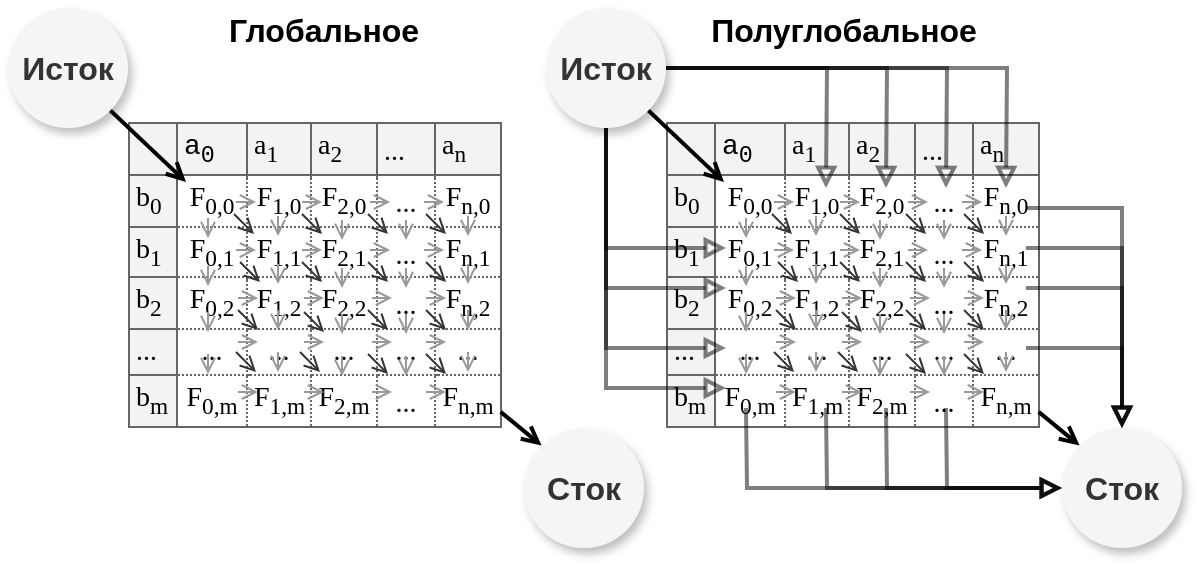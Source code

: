 <mxfile version="24.4.0" type="github">
  <diagram name="Page-1" id="TR0bWK2gaIOVfAq4K6gr">
    <mxGraphModel dx="1434" dy="759" grid="1" gridSize="10" guides="1" tooltips="1" connect="1" arrows="1" fold="1" page="1" pageScale="1" pageWidth="850" pageHeight="1100" math="0" shadow="0">
      <root>
        <mxCell id="0" />
        <mxCell id="1" parent="0" />
        <UserObject label="&lt;table xmlns=&quot;http://www.w3.org/1999/xhtml&quot; cellspacing=&quot;0&quot; cellpadding=&quot;0&quot; dir=&quot;ltr&quot; border=&quot;1&quot; style=&quot;table-layout: fixed; width: 0px; border-collapse: collapse; border: medium; font-size: 14px;&quot; data-sheets-root=&quot;1&quot;&gt;&lt;colgroup&gt;&lt;col width=&quot;24&quot;&gt;&lt;col width=&quot;35&quot;&gt;&lt;col width=&quot;32&quot;&gt;&lt;col width=&quot;33&quot;&gt;&lt;col width=&quot;29&quot;&gt;&lt;col width=&quot;33&quot;&gt;&lt;/colgroup&gt;&lt;tbody&gt;&lt;tr style=&quot;height:21px;&quot;&gt;&lt;td style=&quot;border-top:1px solid #666666;border-right:1px solid #666666;border-bottom:1px solid #666666;border-left:1px solid #666666;overflow:hidden;padding:2px 3px 2px 3px;vertical-align:bottom;background-color:#f3f3f3;&quot;&gt;&lt;/td&gt;&lt;td style=&quot;border-top:1px solid #666666;border-right:1px solid #666666;border-bottom:1px solid #666666;overflow:hidden;padding:2px 3px 2px 3px;vertical-align:bottom;background-color:#f3f3f3;&quot; data-sheets-value=&quot;{&amp;quot;1&amp;quot;:2,&amp;quot;2&amp;quot;:&amp;quot;a0&amp;quot;}&quot;&gt;&lt;font style=&quot;font-size: 14px;&quot; face=&quot;Courier New&quot;&gt;a&lt;sub&gt;0&lt;/sub&gt;&lt;/font&gt;&lt;/td&gt;&lt;td style=&quot;border-top:1px solid #666666;border-right:1px solid #666666;border-bottom:1px solid #666666;overflow:hidden;padding:2px 3px 2px 3px;vertical-align:bottom;background-color:#f3f3f3;&quot; data-sheets-value=&quot;{&amp;quot;1&amp;quot;:2,&amp;quot;2&amp;quot;:&amp;quot;a1&amp;quot;}&quot;&gt;&lt;font style=&quot;font-size: 14px;&quot; face=&quot;Ubbkdl9py_rkLDlpcFot&quot;&gt;a&lt;sub&gt;1&lt;/sub&gt;&lt;/font&gt;&lt;/td&gt;&lt;td style=&quot;border-top:1px solid #666666;border-right:1px solid #666666;border-bottom:1px solid #666666;overflow:hidden;padding:2px 3px 2px 3px;vertical-align:bottom;background-color:#f3f3f3;&quot; data-sheets-value=&quot;{&amp;quot;1&amp;quot;:2,&amp;quot;2&amp;quot;:&amp;quot;a2&amp;quot;}&quot;&gt;&lt;font style=&quot;font-size: 14px;&quot; face=&quot;Ubbkdl9py_rkLDlpcFot&quot;&gt;a&lt;sub&gt;2&lt;/sub&gt;&lt;/font&gt;&lt;/td&gt;&lt;td style=&quot;border-top:1px solid #666666;border-right:1px solid #666666;border-bottom:1px solid #666666;overflow:hidden;padding:2px 3px 2px 3px;vertical-align:bottom;background-color:#f3f3f3;&quot; data-sheets-value=&quot;{&amp;quot;1&amp;quot;:2,&amp;quot;2&amp;quot;:&amp;quot;...&amp;quot;}&quot;&gt;&lt;font style=&quot;font-size: 14px;&quot; face=&quot;Ubbkdl9py_rkLDlpcFot&quot;&gt;...&lt;/font&gt;&lt;/td&gt;&lt;td style=&quot;border-top:1px solid #666666;border-right:1px solid #666666;border-bottom:1px solid #666666;overflow:hidden;padding:2px 3px 2px 3px;vertical-align:bottom;background-color:#f3f3f3;&quot; data-sheets-value=&quot;{&amp;quot;1&amp;quot;:2,&amp;quot;2&amp;quot;:&amp;quot;an&amp;quot;}&quot;&gt;&lt;font style=&quot;font-size: 14px;&quot; face=&quot;Ubbkdl9py_rkLDlpcFot&quot;&gt;a&lt;sub&gt;n&lt;/sub&gt;&lt;/font&gt;&lt;/td&gt;&lt;/tr&gt;&lt;tr style=&quot;height:21px;&quot;&gt;&lt;td style=&quot;border-right:1px solid #666666;border-bottom:1px solid #666666;border-left:1px solid #666666;overflow:hidden;padding:2px 3px 2px 3px;vertical-align:bottom;background-color:#f3f3f3;&quot; data-sheets-value=&quot;{&amp;quot;1&amp;quot;:2,&amp;quot;2&amp;quot;:&amp;quot;b0&amp;quot;}&quot;&gt;&lt;font style=&quot;font-size: 14px;&quot; face=&quot;_6dpCrRIShhTZBK9ziWd&quot;&gt;b&lt;sub&gt;0&lt;/sub&gt;&lt;/font&gt;&lt;/td&gt;&lt;td style=&quot;border-right: 1px dotted rgb(102, 102, 102); border-bottom: 1px dotted rgb(102, 102, 102); overflow: hidden; padding: 2px 3px; vertical-align: bottom; font-weight: normal; text-align: center;&quot; data-sheets-value=&quot;{&amp;quot;1&amp;quot;:2,&amp;quot;2&amp;quot;:&amp;quot;F&amp;quot;}&quot;&gt;&lt;font face=&quot;_6dpCrRIShhTZBK9ziWd&quot;&gt;F&lt;sub&gt;0,0&lt;/sub&gt;&lt;/font&gt;&lt;/td&gt;&lt;td style=&quot;border-right: 1px dotted rgb(102, 102, 102); border-bottom: 1px dotted rgb(102, 102, 102); overflow: hidden; padding: 2px 3px; vertical-align: bottom; font-weight: normal; text-align: center;&quot; data-sheets-value=&quot;{&amp;quot;1&amp;quot;:2,&amp;quot;2&amp;quot;:&amp;quot;F&amp;quot;}&quot;&gt;&lt;font face=&quot;_6dpCrRIShhTZBK9ziWd&quot;&gt;F&lt;sub&gt;1,0&lt;/sub&gt;&lt;/font&gt;&lt;/td&gt;&lt;td style=&quot;border-right: 1px dotted rgb(102, 102, 102); border-bottom: 1px dotted rgb(102, 102, 102); overflow: hidden; padding: 2px 3px; vertical-align: bottom; font-weight: normal; text-align: center;&quot; data-sheets-value=&quot;{&amp;quot;1&amp;quot;:2,&amp;quot;2&amp;quot;:&amp;quot;F&amp;quot;}&quot;&gt;&lt;font face=&quot;_6dpCrRIShhTZBK9ziWd&quot;&gt;F&lt;sub&gt;2,0&lt;/sub&gt;&lt;/font&gt;&lt;/td&gt;&lt;td style=&quot;border-right: 1px dotted rgb(102, 102, 102); border-bottom: 1px dotted rgb(102, 102, 102); overflow: hidden; padding: 2px 3px; vertical-align: bottom; font-weight: normal; text-align: center;&quot; data-sheets-value=&quot;{&amp;quot;1&amp;quot;:2,&amp;quot;2&amp;quot;:&amp;quot;...&amp;quot;}&quot;&gt;&lt;font style=&quot;font-size: 14px;&quot; face=&quot;Ubbkdl9py_rkLDlpcFot&quot;&gt;...&lt;/font&gt;&lt;/td&gt;&lt;td style=&quot;border-right: 1px solid rgb(102, 102, 102); border-bottom: 1px dotted rgb(102, 102, 102); overflow: hidden; padding: 2px 3px; vertical-align: bottom; font-weight: normal; text-align: center;&quot; data-sheets-value=&quot;{&amp;quot;1&amp;quot;:2,&amp;quot;2&amp;quot;:&amp;quot;F&amp;quot;}&quot;&gt;&lt;font face=&quot;_6dpCrRIShhTZBK9ziWd&quot;&gt;F&lt;sub&gt;n,0&lt;/sub&gt;&lt;/font&gt;&lt;/td&gt;&lt;/tr&gt;&lt;tr style=&quot;height:21px;&quot;&gt;&lt;td style=&quot;border-right:1px solid #666666;border-bottom:1px solid #666666;border-left:1px solid #666666;overflow:hidden;padding:2px 3px 2px 3px;vertical-align:bottom;background-color:#f3f3f3;&quot; data-sheets-value=&quot;{&amp;quot;1&amp;quot;:2,&amp;quot;2&amp;quot;:&amp;quot;b1&amp;quot;}&quot;&gt;&lt;font style=&quot;font-size: 14px;&quot; face=&quot;_6dpCrRIShhTZBK9ziWd&quot;&gt;b&lt;sub&gt;1&lt;/sub&gt;&lt;/font&gt;&lt;/td&gt;&lt;td style=&quot;border-right: 1px dotted rgb(102, 102, 102); border-bottom: 1px dotted rgb(102, 102, 102); overflow: hidden; padding: 2px 3px; vertical-align: bottom; font-weight: normal; text-align: center;&quot; data-sheets-value=&quot;{&amp;quot;1&amp;quot;:2,&amp;quot;2&amp;quot;:&amp;quot;F&amp;quot;}&quot;&gt;&lt;font face=&quot;_6dpCrRIShhTZBK9ziWd&quot;&gt;F&lt;sub&gt;0,1&lt;/sub&gt;&lt;/font&gt;&lt;/td&gt;&lt;td style=&quot;border-right: 1px dotted rgb(102, 102, 102); border-bottom: 1px dotted rgb(102, 102, 102); overflow: hidden; padding: 2px 3px; vertical-align: bottom; font-weight: normal; text-align: center;&quot; data-sheets-value=&quot;{&amp;quot;1&amp;quot;:2,&amp;quot;2&amp;quot;:&amp;quot;F&amp;quot;}&quot;&gt;&lt;font face=&quot;_6dpCrRIShhTZBK9ziWd&quot;&gt;F&lt;sub&gt;1,1&lt;/sub&gt;&lt;/font&gt;&lt;/td&gt;&lt;td style=&quot;border-right: 1px dotted rgb(102, 102, 102); border-bottom: 1px dotted rgb(102, 102, 102); overflow: hidden; padding: 2px 3px; vertical-align: bottom; font-weight: normal; text-align: center;&quot; data-sheets-value=&quot;{&amp;quot;1&amp;quot;:2,&amp;quot;2&amp;quot;:&amp;quot;F&amp;quot;}&quot;&gt;&lt;font face=&quot;_6dpCrRIShhTZBK9ziWd&quot;&gt;F&lt;sub&gt;2,1&lt;/sub&gt;&lt;/font&gt;&lt;/td&gt;&lt;td style=&quot;border-right: 1px dotted rgb(102, 102, 102); border-bottom: 1px dotted rgb(102, 102, 102); overflow: hidden; padding: 2px 3px; vertical-align: bottom; font-weight: normal; text-align: center;&quot; data-sheets-value=&quot;{&amp;quot;1&amp;quot;:2,&amp;quot;2&amp;quot;:&amp;quot;...&amp;quot;}&quot;&gt;&lt;font style=&quot;font-size: 14px;&quot; face=&quot;Ubbkdl9py_rkLDlpcFot&quot;&gt;...&lt;/font&gt;&lt;/td&gt;&lt;td style=&quot;border-right: 1px solid rgb(102, 102, 102); border-bottom: 1px dotted rgb(102, 102, 102); overflow: hidden; padding: 2px 3px; vertical-align: bottom; font-weight: normal; text-align: center;&quot; data-sheets-value=&quot;{&amp;quot;1&amp;quot;:2,&amp;quot;2&amp;quot;:&amp;quot;F&amp;quot;}&quot;&gt;&lt;font face=&quot;_6dpCrRIShhTZBK9ziWd&quot;&gt;F&lt;sub&gt;n,1&lt;/sub&gt;&lt;/font&gt;&lt;/td&gt;&lt;/tr&gt;&lt;tr style=&quot;height:21px;&quot;&gt;&lt;td style=&quot;border-right:1px solid #666666;border-bottom:1px solid #666666;border-left:1px solid #666666;overflow:hidden;padding:2px 3px 2px 3px;vertical-align:bottom;background-color:#f3f3f3;&quot; data-sheets-value=&quot;{&amp;quot;1&amp;quot;:2,&amp;quot;2&amp;quot;:&amp;quot;b2&amp;quot;}&quot;&gt;&lt;font style=&quot;font-size: 14px;&quot; face=&quot;_6dpCrRIShhTZBK9ziWd&quot;&gt;b&lt;sub&gt;2&lt;/sub&gt;&lt;/font&gt;&lt;/td&gt;&lt;td style=&quot;border-right: 1px dotted rgb(102, 102, 102); border-bottom: 1px dotted rgb(102, 102, 102); overflow: hidden; padding: 2px 3px; vertical-align: bottom; font-weight: normal; text-align: center;&quot; data-sheets-value=&quot;{&amp;quot;1&amp;quot;:2,&amp;quot;2&amp;quot;:&amp;quot;F&amp;quot;}&quot;&gt;&lt;font face=&quot;_6dpCrRIShhTZBK9ziWd&quot;&gt;F&lt;sub&gt;0,2&lt;/sub&gt;&lt;/font&gt;&lt;/td&gt;&lt;td style=&quot;border-right: 1px dotted rgb(102, 102, 102); border-bottom: 1px dotted rgb(102, 102, 102); overflow: hidden; padding: 2px 3px; vertical-align: bottom; font-weight: normal; text-align: center;&quot; data-sheets-value=&quot;{&amp;quot;1&amp;quot;:2,&amp;quot;2&amp;quot;:&amp;quot;F&amp;quot;}&quot;&gt;&lt;font face=&quot;_6dpCrRIShhTZBK9ziWd&quot;&gt;F&lt;sub&gt;1,2&lt;/sub&gt;&lt;/font&gt;&lt;/td&gt;&lt;td style=&quot;border-right: 1px dotted rgb(102, 102, 102); border-bottom: 1px dotted rgb(102, 102, 102); overflow: hidden; padding: 2px 3px; vertical-align: bottom; font-weight: normal; text-align: center;&quot; data-sheets-value=&quot;{&amp;quot;1&amp;quot;:2,&amp;quot;2&amp;quot;:&amp;quot;F&amp;quot;}&quot;&gt;&lt;font face=&quot;_6dpCrRIShhTZBK9ziWd&quot;&gt;F&lt;sub&gt;2,2&lt;/sub&gt;&lt;/font&gt;&lt;/td&gt;&lt;td style=&quot;border-right: 1px dotted rgb(102, 102, 102); border-bottom: 1px dotted rgb(102, 102, 102); overflow: hidden; padding: 2px 3px; vertical-align: bottom; font-weight: normal; text-align: center;&quot; data-sheets-value=&quot;{&amp;quot;1&amp;quot;:2,&amp;quot;2&amp;quot;:&amp;quot;...&amp;quot;}&quot;&gt;&lt;font style=&quot;font-size: 14px;&quot; face=&quot;Ubbkdl9py_rkLDlpcFot&quot;&gt;...&lt;/font&gt;&lt;/td&gt;&lt;td style=&quot;border-right: 1px solid rgb(102, 102, 102); border-bottom: 1px dotted rgb(102, 102, 102); overflow: hidden; padding: 2px 3px; vertical-align: bottom; font-weight: normal; text-align: center;&quot; data-sheets-value=&quot;{&amp;quot;1&amp;quot;:2,&amp;quot;2&amp;quot;:&amp;quot;F&amp;quot;}&quot;&gt;&lt;font face=&quot;_6dpCrRIShhTZBK9ziWd&quot;&gt;F&lt;sub&gt;n,2&lt;/sub&gt;&lt;/font&gt;&lt;/td&gt;&lt;/tr&gt;&lt;tr style=&quot;height:21px;&quot;&gt;&lt;td style=&quot;border-right:1px solid #666666;border-bottom:1px solid #666666;border-left:1px solid #666666;overflow:hidden;padding:2px 3px 2px 3px;vertical-align:bottom;background-color:#f3f3f3;&quot; data-sheets-value=&quot;{&amp;quot;1&amp;quot;:2,&amp;quot;2&amp;quot;:&amp;quot;...&amp;quot;}&quot;&gt;&lt;font style=&quot;font-size: 14px;&quot; face=&quot;Ubbkdl9py_rkLDlpcFot&quot;&gt;...&lt;/font&gt;&lt;/td&gt;&lt;td style=&quot;border-right: 1px dotted rgb(102, 102, 102); border-bottom: 1px dotted rgb(102, 102, 102); overflow: hidden; padding: 2px 3px; vertical-align: bottom; font-weight: normal; text-align: center;&quot; data-sheets-value=&quot;{&amp;quot;1&amp;quot;:2,&amp;quot;2&amp;quot;:&amp;quot;...&amp;quot;}&quot;&gt;&lt;font style=&quot;font-size: 14px;&quot; face=&quot;Ubbkdl9py_rkLDlpcFot&quot;&gt;...&lt;/font&gt;&lt;/td&gt;&lt;td style=&quot;border-right: 1px dotted rgb(102, 102, 102); border-bottom: 1px dotted rgb(102, 102, 102); overflow: hidden; padding: 2px 3px; vertical-align: bottom; font-weight: normal; text-align: center;&quot; data-sheets-value=&quot;{&amp;quot;1&amp;quot;:2,&amp;quot;2&amp;quot;:&amp;quot;...&amp;quot;}&quot;&gt;&lt;font style=&quot;font-size: 14px;&quot; face=&quot;Ubbkdl9py_rkLDlpcFot&quot;&gt;...&lt;/font&gt;&lt;/td&gt;&lt;td style=&quot;border-right: 1px dotted rgb(102, 102, 102); border-bottom: 1px dotted rgb(102, 102, 102); overflow: hidden; padding: 2px 3px; vertical-align: bottom; font-weight: normal; text-align: center;&quot; data-sheets-value=&quot;{&amp;quot;1&amp;quot;:2,&amp;quot;2&amp;quot;:&amp;quot;...&amp;quot;}&quot;&gt;&lt;font style=&quot;font-size: 14px;&quot; face=&quot;Ubbkdl9py_rkLDlpcFot&quot;&gt;...&lt;/font&gt;&lt;/td&gt;&lt;td style=&quot;border-right: 1px dotted rgb(102, 102, 102); border-bottom: 1px dotted rgb(102, 102, 102); overflow: hidden; padding: 2px 3px; vertical-align: bottom; font-weight: normal; text-align: center;&quot; data-sheets-value=&quot;{&amp;quot;1&amp;quot;:2,&amp;quot;2&amp;quot;:&amp;quot;...&amp;quot;}&quot;&gt;&lt;font style=&quot;font-size: 14px;&quot; face=&quot;Ubbkdl9py_rkLDlpcFot&quot;&gt;...&lt;/font&gt;&lt;/td&gt;&lt;td style=&quot;border-right: 1px solid rgb(102, 102, 102); border-bottom: 1px dotted rgb(102, 102, 102); overflow: hidden; padding: 2px 3px; vertical-align: bottom; font-weight: normal; text-align: center;&quot; data-sheets-value=&quot;{&amp;quot;1&amp;quot;:2,&amp;quot;2&amp;quot;:&amp;quot;...&amp;quot;}&quot;&gt;&lt;font style=&quot;font-size: 14px;&quot; face=&quot;Ubbkdl9py_rkLDlpcFot&quot;&gt;...&lt;/font&gt;&lt;/td&gt;&lt;/tr&gt;&lt;tr style=&quot;height:21px;&quot;&gt;&lt;td style=&quot;border-right:1px solid #666666;border-bottom:1px solid #666666;border-left:1px solid #666666;overflow:hidden;padding:2px 3px 2px 3px;vertical-align:bottom;background-color:#f3f3f3;&quot; data-sheets-value=&quot;{&amp;quot;1&amp;quot;:2,&amp;quot;2&amp;quot;:&amp;quot;bm&amp;quot;}&quot;&gt;&lt;font style=&quot;font-size: 14px;&quot; face=&quot;_6dpCrRIShhTZBK9ziWd&quot;&gt;b&lt;sub&gt;m&lt;/sub&gt;&lt;/font&gt;&lt;/td&gt;&lt;td style=&quot;border-right: 1px dotted rgb(102, 102, 102); border-bottom: 1px solid rgb(102, 102, 102); overflow: hidden; padding: 2px 3px; vertical-align: bottom; font-weight: normal; text-align: center;&quot; data-sheets-value=&quot;{&amp;quot;1&amp;quot;:2,&amp;quot;2&amp;quot;:&amp;quot;F&amp;quot;}&quot;&gt;&lt;font face=&quot;_6dpCrRIShhTZBK9ziWd&quot;&gt;F&lt;sub&gt;0,m&lt;/sub&gt;&lt;/font&gt;&lt;/td&gt;&lt;td style=&quot;border-right: 1px dotted rgb(102, 102, 102); border-bottom: 1px solid rgb(102, 102, 102); overflow: hidden; padding: 2px 3px; vertical-align: bottom; font-weight: normal; text-align: center;&quot; data-sheets-value=&quot;{&amp;quot;1&amp;quot;:2,&amp;quot;2&amp;quot;:&amp;quot;F&amp;quot;}&quot;&gt;&lt;font face=&quot;_6dpCrRIShhTZBK9ziWd&quot;&gt;F&lt;sub&gt;1,m&lt;/sub&gt;&lt;/font&gt;&lt;/td&gt;&lt;td style=&quot;border-right: 1px dotted rgb(102, 102, 102); border-bottom: 1px solid rgb(102, 102, 102); overflow: hidden; padding: 2px 3px; vertical-align: bottom; font-weight: normal; text-align: center;&quot; data-sheets-value=&quot;{&amp;quot;1&amp;quot;:2,&amp;quot;2&amp;quot;:&amp;quot;F&amp;quot;}&quot;&gt;&lt;font face=&quot;_6dpCrRIShhTZBK9ziWd&quot;&gt;F&lt;sub&gt;2,m&lt;/sub&gt;&lt;/font&gt;&lt;/td&gt;&lt;td style=&quot;border-right: 1px dotted rgb(102, 102, 102); border-bottom: 1px solid rgb(102, 102, 102); overflow: hidden; padding: 2px 3px; vertical-align: bottom; font-weight: normal; text-align: center;&quot; data-sheets-value=&quot;{&amp;quot;1&amp;quot;:2,&amp;quot;2&amp;quot;:&amp;quot;...&amp;quot;}&quot;&gt;&lt;font style=&quot;font-size: 14px;&quot; face=&quot;Ubbkdl9py_rkLDlpcFot&quot;&gt;...&lt;/font&gt;&lt;/td&gt;&lt;td style=&quot;border-right: 1px solid rgb(102, 102, 102); border-bottom: 1px solid rgb(102, 102, 102); overflow: hidden; padding: 2px 3px; vertical-align: bottom; font-weight: normal; text-align: center;&quot; data-sheets-value=&quot;{&amp;quot;1&amp;quot;:2,&amp;quot;2&amp;quot;:&amp;quot;F&amp;quot;}&quot;&gt;&lt;font face=&quot;_6dpCrRIShhTZBK9ziWd&quot;&gt;F&lt;sub&gt;n,m&lt;/sub&gt;&lt;/font&gt;&lt;/td&gt;&lt;/tr&gt;&lt;/tbody&gt;&lt;/table&gt;" link="&lt;table xmlns=&quot;http://www.w3.org/1999/xhtml&quot; cellspacing=&quot;0&quot; cellpadding=&quot;0&quot; dir=&quot;ltr&quot; border=&quot;1&quot; style=&quot;table-layout:fixed;font-size:10pt;font-family:Arial;width:0px;border-collapse:collapse;border:none&quot; data-sheets-root=&quot;1&quot;&gt;&lt;colgroup&gt;&lt;col width=&quot;24&quot;&gt;&lt;col width=&quot;35&quot;&gt;&lt;col width=&quot;32&quot;&gt;&lt;col width=&quot;33&quot;&gt;&lt;col width=&quot;29&quot;&gt;&lt;col width=&quot;33&quot;&gt;&lt;/colgroup&gt;&lt;tbody&gt;&lt;tr style=&quot;height:21px;&quot;&gt;&lt;td style=&quot;border-top:1px solid #666666;border-right:1px solid #666666;border-bottom:1px solid #666666;border-left:1px solid #666666;overflow:hidden;padding:2px 3px 2px 3px;vertical-align:bottom;background-color:#f3f3f3;&quot;&gt;&lt;/td&gt;&lt;td style=&quot;border-top:1px solid #666666;border-right:1px solid #666666;border-bottom:1px solid #666666;overflow:hidden;padding:2px 3px 2px 3px;vertical-align:bottom;background-color:#f3f3f3;&quot; data-sheets-value=&quot;{&amp;quot;1&amp;quot;:2,&amp;quot;2&amp;quot;:&amp;quot;a0&amp;quot;}&quot;&gt;a0&lt;/td&gt;&lt;td style=&quot;border-top:1px solid #666666;border-right:1px solid #666666;border-bottom:1px solid #666666;overflow:hidden;padding:2px 3px 2px 3px;vertical-align:bottom;background-color:#f3f3f3;&quot; data-sheets-value=&quot;{&amp;quot;1&amp;quot;:2,&amp;quot;2&amp;quot;:&amp;quot;a1&amp;quot;}&quot;&gt;a1&lt;/td&gt;&lt;td style=&quot;border-top:1px solid #666666;border-right:1px solid #666666;border-bottom:1px solid #666666;overflow:hidden;padding:2px 3px 2px 3px;vertical-align:bottom;background-color:#f3f3f3;&quot; data-sheets-value=&quot;{&amp;quot;1&amp;quot;:2,&amp;quot;2&amp;quot;:&amp;quot;a2&amp;quot;}&quot;&gt;a2&lt;/td&gt;&lt;td style=&quot;border-top:1px solid #666666;border-right:1px solid #666666;border-bottom:1px solid #666666;overflow:hidden;padding:2px 3px 2px 3px;vertical-align:bottom;background-color:#f3f3f3;&quot; data-sheets-value=&quot;{&amp;quot;1&amp;quot;:2,&amp;quot;2&amp;quot;:&amp;quot;...&amp;quot;}&quot;&gt;...&lt;/td&gt;&lt;td style=&quot;border-top:1px solid #666666;border-right:1px solid #666666;border-bottom:1px solid #666666;overflow:hidden;padding:2px 3px 2px 3px;vertical-align:bottom;background-color:#f3f3f3;&quot; data-sheets-value=&quot;{&amp;quot;1&amp;quot;:2,&amp;quot;2&amp;quot;:&amp;quot;an&amp;quot;}&quot;&gt;an&lt;/td&gt;&lt;/tr&gt;&lt;tr style=&quot;height:21px;&quot;&gt;&lt;td style=&quot;border-right:1px solid #666666;border-bottom:1px solid #666666;border-left:1px solid #666666;overflow:hidden;padding:2px 3px 2px 3px;vertical-align:bottom;background-color:#f3f3f3;&quot; data-sheets-value=&quot;{&amp;quot;1&amp;quot;:2,&amp;quot;2&amp;quot;:&amp;quot;b0&amp;quot;}&quot;&gt;b0&lt;/td&gt;&lt;td style=&quot;border-right:1px dotted #666666;border-bottom:1px dotted #666666;overflow:hidden;padding:2px 3px 2px 3px;vertical-align:bottom;font-family:Courier New;font-weight:normal;text-align:center;&quot; data-sheets-value=&quot;{&amp;quot;1&amp;quot;:2,&amp;quot;2&amp;quot;:&amp;quot;F&amp;quot;}&quot;&gt;F&lt;/td&gt;&lt;td style=&quot;border-right:1px dotted #666666;border-bottom:1px dotted #666666;overflow:hidden;padding:2px 3px 2px 3px;vertical-align:bottom;font-family:Courier New;font-weight:normal;text-align:center;&quot; data-sheets-value=&quot;{&amp;quot;1&amp;quot;:2,&amp;quot;2&amp;quot;:&amp;quot;F&amp;quot;}&quot;&gt;F&lt;/td&gt;&lt;td style=&quot;border-right:1px dotted #666666;border-bottom:1px dotted #666666;overflow:hidden;padding:2px 3px 2px 3px;vertical-align:bottom;font-family:Courier New;font-weight:normal;text-align:center;&quot; data-sheets-value=&quot;{&amp;quot;1&amp;quot;:2,&amp;quot;2&amp;quot;:&amp;quot;F&amp;quot;}&quot;&gt;F&lt;/td&gt;&lt;td style=&quot;border-right:1px dotted #666666;border-bottom:1px dotted #666666;overflow:hidden;padding:2px 3px 2px 3px;vertical-align:bottom;font-family:Courier New;font-weight:normal;text-align:center;&quot; data-sheets-value=&quot;{&amp;quot;1&amp;quot;:2,&amp;quot;2&amp;quot;:&amp;quot;...&amp;quot;}&quot;&gt;...&lt;/td&gt;&lt;td style=&quot;border-right:1px solid #666666;border-bottom:1px dotted #666666;overflow:hidden;padding:2px 3px 2px 3px;vertical-align:bottom;font-family:Courier New;font-weight:normal;text-align:center;&quot; data-sheets-value=&quot;{&amp;quot;1&amp;quot;:2,&amp;quot;2&amp;quot;:&amp;quot;F&amp;quot;}&quot;&gt;F&lt;/td&gt;&lt;/tr&gt;&lt;tr style=&quot;height:21px;&quot;&gt;&lt;td style=&quot;border-right:1px solid #666666;border-bottom:1px solid #666666;border-left:1px solid #666666;overflow:hidden;padding:2px 3px 2px 3px;vertical-align:bottom;background-color:#f3f3f3;&quot; data-sheets-value=&quot;{&amp;quot;1&amp;quot;:2,&amp;quot;2&amp;quot;:&amp;quot;b1&amp;quot;}&quot;&gt;b1&lt;/td&gt;&lt;td style=&quot;border-right:1px dotted #666666;border-bottom:1px dotted #666666;overflow:hidden;padding:2px 3px 2px 3px;vertical-align:bottom;font-family:Courier New;font-weight:normal;text-align:center;&quot; data-sheets-value=&quot;{&amp;quot;1&amp;quot;:2,&amp;quot;2&amp;quot;:&amp;quot;F&amp;quot;}&quot;&gt;F&lt;/td&gt;&lt;td style=&quot;border-right:1px dotted #666666;border-bottom:1px dotted #666666;overflow:hidden;padding:2px 3px 2px 3px;vertical-align:bottom;font-family:Courier New;font-weight:normal;text-align:center;&quot; data-sheets-value=&quot;{&amp;quot;1&amp;quot;:2,&amp;quot;2&amp;quot;:&amp;quot;F&amp;quot;}&quot;&gt;F&lt;/td&gt;&lt;td style=&quot;border-right:1px dotted #666666;border-bottom:1px dotted #666666;overflow:hidden;padding:2px 3px 2px 3px;vertical-align:bottom;font-family:Courier New;font-weight:normal;text-align:center;&quot; data-sheets-value=&quot;{&amp;quot;1&amp;quot;:2,&amp;quot;2&amp;quot;:&amp;quot;F&amp;quot;}&quot;&gt;F&lt;/td&gt;&lt;td style=&quot;border-right:1px dotted #666666;border-bottom:1px dotted #666666;overflow:hidden;padding:2px 3px 2px 3px;vertical-align:bottom;font-family:Courier New;font-weight:normal;text-align:center;&quot; data-sheets-value=&quot;{&amp;quot;1&amp;quot;:2,&amp;quot;2&amp;quot;:&amp;quot;...&amp;quot;}&quot;&gt;...&lt;/td&gt;&lt;td style=&quot;border-right:1px solid #666666;border-bottom:1px dotted #666666;overflow:hidden;padding:2px 3px 2px 3px;vertical-align:bottom;font-family:Courier New;font-weight:normal;text-align:center;&quot; data-sheets-value=&quot;{&amp;quot;1&amp;quot;:2,&amp;quot;2&amp;quot;:&amp;quot;F&amp;quot;}&quot;&gt;F&lt;/td&gt;&lt;/tr&gt;&lt;tr style=&quot;height:21px;&quot;&gt;&lt;td style=&quot;border-right:1px solid #666666;border-bottom:1px solid #666666;border-left:1px solid #666666;overflow:hidden;padding:2px 3px 2px 3px;vertical-align:bottom;background-color:#f3f3f3;&quot; data-sheets-value=&quot;{&amp;quot;1&amp;quot;:2,&amp;quot;2&amp;quot;:&amp;quot;b2&amp;quot;}&quot;&gt;b2&lt;/td&gt;&lt;td style=&quot;border-right:1px dotted #666666;border-bottom:1px dotted #666666;overflow:hidden;padding:2px 3px 2px 3px;vertical-align:bottom;font-family:Courier New;font-weight:normal;text-align:center;&quot; data-sheets-value=&quot;{&amp;quot;1&amp;quot;:2,&amp;quot;2&amp;quot;:&amp;quot;F&amp;quot;}&quot;&gt;F&lt;/td&gt;&lt;td style=&quot;border-right:1px dotted #666666;border-bottom:1px dotted #666666;overflow:hidden;padding:2px 3px 2px 3px;vertical-align:bottom;font-family:Courier New;font-weight:normal;text-align:center;&quot; data-sheets-value=&quot;{&amp;quot;1&amp;quot;:2,&amp;quot;2&amp;quot;:&amp;quot;F&amp;quot;}&quot;&gt;F&lt;/td&gt;&lt;td style=&quot;border-right:1px dotted #666666;border-bottom:1px dotted #666666;overflow:hidden;padding:2px 3px 2px 3px;vertical-align:bottom;font-family:Courier New;font-weight:normal;text-align:center;&quot; data-sheets-value=&quot;{&amp;quot;1&amp;quot;:2,&amp;quot;2&amp;quot;:&amp;quot;F&amp;quot;}&quot;&gt;F&lt;/td&gt;&lt;td style=&quot;border-right:1px dotted #666666;border-bottom:1px dotted #666666;overflow:hidden;padding:2px 3px 2px 3px;vertical-align:bottom;font-family:Courier New;font-weight:normal;text-align:center;&quot; data-sheets-value=&quot;{&amp;quot;1&amp;quot;:2,&amp;quot;2&amp;quot;:&amp;quot;...&amp;quot;}&quot;&gt;...&lt;/td&gt;&lt;td style=&quot;border-right:1px solid #666666;border-bottom:1px dotted #666666;overflow:hidden;padding:2px 3px 2px 3px;vertical-align:bottom;font-family:Courier New;font-weight:normal;text-align:center;&quot; data-sheets-value=&quot;{&amp;quot;1&amp;quot;:2,&amp;quot;2&amp;quot;:&amp;quot;F&amp;quot;}&quot;&gt;F&lt;/td&gt;&lt;/tr&gt;&lt;tr style=&quot;height:21px;&quot;&gt;&lt;td style=&quot;border-right:1px solid #666666;border-bottom:1px solid #666666;border-left:1px solid #666666;overflow:hidden;padding:2px 3px 2px 3px;vertical-align:bottom;background-color:#f3f3f3;&quot; data-sheets-value=&quot;{&amp;quot;1&amp;quot;:2,&amp;quot;2&amp;quot;:&amp;quot;...&amp;quot;}&quot;&gt;...&lt;/td&gt;&lt;td style=&quot;border-right:1px dotted #666666;border-bottom:1px dotted #666666;overflow:hidden;padding:2px 3px 2px 3px;vertical-align:bottom;font-family:Courier New;font-weight:normal;text-align:center;&quot; data-sheets-value=&quot;{&amp;quot;1&amp;quot;:2,&amp;quot;2&amp;quot;:&amp;quot;...&amp;quot;}&quot;&gt;...&lt;/td&gt;&lt;td style=&quot;border-right:1px dotted #666666;border-bottom:1px dotted #666666;overflow:hidden;padding:2px 3px 2px 3px;vertical-align:bottom;font-family:Courier New;font-weight:normal;text-align:center;&quot; data-sheets-value=&quot;{&amp;quot;1&amp;quot;:2,&amp;quot;2&amp;quot;:&amp;quot;...&amp;quot;}&quot;&gt;...&lt;/td&gt;&lt;td style=&quot;border-right:1px dotted #666666;border-bottom:1px dotted #666666;overflow:hidden;padding:2px 3px 2px 3px;vertical-align:bottom;font-family:Courier New;font-weight:normal;text-align:center;&quot; data-sheets-value=&quot;{&amp;quot;1&amp;quot;:2,&amp;quot;2&amp;quot;:&amp;quot;...&amp;quot;}&quot;&gt;...&lt;/td&gt;&lt;td style=&quot;border-right:1px dotted #666666;border-bottom:1px dotted #666666;overflow:hidden;padding:2px 3px 2px 3px;vertical-align:bottom;font-family:Courier New;font-weight:normal;text-align:center;&quot; data-sheets-value=&quot;{&amp;quot;1&amp;quot;:2,&amp;quot;2&amp;quot;:&amp;quot;...&amp;quot;}&quot;&gt;...&lt;/td&gt;&lt;td style=&quot;border-right:1px solid #666666;border-bottom:1px dotted #666666;overflow:hidden;padding:2px 3px 2px 3px;vertical-align:bottom;font-family:Courier New;font-weight:normal;text-align:center;&quot; data-sheets-value=&quot;{&amp;quot;1&amp;quot;:2,&amp;quot;2&amp;quot;:&amp;quot;...&amp;quot;}&quot;&gt;...&lt;/td&gt;&lt;/tr&gt;&lt;tr style=&quot;height:21px;&quot;&gt;&lt;td style=&quot;border-right:1px solid #666666;border-bottom:1px solid #666666;border-left:1px solid #666666;overflow:hidden;padding:2px 3px 2px 3px;vertical-align:bottom;background-color:#f3f3f3;&quot; data-sheets-value=&quot;{&amp;quot;1&amp;quot;:2,&amp;quot;2&amp;quot;:&amp;quot;bm&amp;quot;}&quot;&gt;bm&lt;/td&gt;&lt;td style=&quot;border-right:1px dotted #666666;border-bottom:1px solid #666666;overflow:hidden;padding:2px 3px 2px 3px;vertical-align:bottom;font-family:Courier New;font-weight:normal;text-align:center;&quot; data-sheets-value=&quot;{&amp;quot;1&amp;quot;:2,&amp;quot;2&amp;quot;:&amp;quot;F&amp;quot;}&quot;&gt;F&lt;/td&gt;&lt;td style=&quot;border-right:1px dotted #666666;border-bottom:1px solid #666666;overflow:hidden;padding:2px 3px 2px 3px;vertical-align:bottom;font-family:Courier New;font-weight:normal;text-align:center;&quot; data-sheets-value=&quot;{&amp;quot;1&amp;quot;:2,&amp;quot;2&amp;quot;:&amp;quot;F&amp;quot;}&quot;&gt;F&lt;/td&gt;&lt;td style=&quot;border-right:1px dotted #666666;border-bottom:1px solid #666666;overflow:hidden;padding:2px 3px 2px 3px;vertical-align:bottom;font-family:Courier New;font-weight:normal;text-align:center;&quot; data-sheets-value=&quot;{&amp;quot;1&amp;quot;:2,&amp;quot;2&amp;quot;:&amp;quot;F&amp;quot;}&quot;&gt;F&lt;/td&gt;&lt;td style=&quot;border-right:1px dotted #666666;border-bottom:1px solid #666666;overflow:hidden;padding:2px 3px 2px 3px;vertical-align:bottom;font-family:Courier New;font-weight:normal;text-align:center;&quot; data-sheets-value=&quot;{&amp;quot;1&amp;quot;:2,&amp;quot;2&amp;quot;:&amp;quot;...&amp;quot;}&quot;&gt;...&lt;/td&gt;&lt;td style=&quot;border-right:1px solid #666666;border-bottom:1px solid #666666;overflow:hidden;padding:2px 3px 2px 3px;vertical-align:bottom;font-family:Courier New;font-weight:normal;text-align:center;&quot; data-sheets-value=&quot;{&amp;quot;1&amp;quot;:2,&amp;quot;2&amp;quot;:&amp;quot;F&amp;quot;}&quot;&gt;F&lt;/td&gt;&lt;/tr&gt;&lt;/tbody&gt;&lt;/table&gt;" id="6tJHJsBRtdzUwMMs_dE9-142">
          <mxCell style="text;whiteSpace=wrap;html=1;movable=1;resizable=1;rotatable=1;deletable=1;editable=1;locked=0;connectable=1;" vertex="1" parent="1">
            <mxGeometry x="349" y="110" width="220" height="150" as="geometry" />
          </mxCell>
        </UserObject>
        <mxCell id="6tJHJsBRtdzUwMMs_dE9-1" value="&lt;font style=&quot;font-size: 16px;&quot;&gt;&lt;b&gt;Исток&lt;/b&gt;&lt;/font&gt;" style="ellipse;whiteSpace=wrap;html=1;aspect=fixed;fillColor=#f5f5f5;fontColor=#333333;strokeColor=none;shadow=1;" vertex="1" parent="1">
          <mxGeometry x="22" y="60" width="60" height="60" as="geometry" />
        </mxCell>
        <mxCell id="6tJHJsBRtdzUwMMs_dE9-10" value="&lt;font style=&quot;font-size: 16px;&quot;&gt;&lt;b&gt;Cток&lt;/b&gt;&lt;/font&gt;" style="ellipse;whiteSpace=wrap;html=1;aspect=fixed;fillColor=#f5f5f5;fontColor=#333333;strokeColor=none;shadow=1;" vertex="1" parent="1">
          <mxGeometry x="280" y="270" width="60" height="60" as="geometry" />
        </mxCell>
        <UserObject label="&lt;table xmlns=&quot;http://www.w3.org/1999/xhtml&quot; cellspacing=&quot;0&quot; cellpadding=&quot;0&quot; dir=&quot;ltr&quot; border=&quot;1&quot; style=&quot;table-layout: fixed; width: 0px; border-collapse: collapse; border: medium; font-size: 14px;&quot; data-sheets-root=&quot;1&quot;&gt;&lt;colgroup&gt;&lt;col width=&quot;24&quot;&gt;&lt;col width=&quot;35&quot;&gt;&lt;col width=&quot;32&quot;&gt;&lt;col width=&quot;33&quot;&gt;&lt;col width=&quot;29&quot;&gt;&lt;col width=&quot;33&quot;&gt;&lt;/colgroup&gt;&lt;tbody&gt;&lt;tr style=&quot;height:21px;&quot;&gt;&lt;td style=&quot;border-top:1px solid #666666;border-right:1px solid #666666;border-bottom:1px solid #666666;border-left:1px solid #666666;overflow:hidden;padding:2px 3px 2px 3px;vertical-align:bottom;background-color:#f3f3f3;&quot;&gt;&lt;/td&gt;&lt;td style=&quot;border-top:1px solid #666666;border-right:1px solid #666666;border-bottom:1px solid #666666;overflow:hidden;padding:2px 3px 2px 3px;vertical-align:bottom;background-color:#f3f3f3;&quot; data-sheets-value=&quot;{&amp;quot;1&amp;quot;:2,&amp;quot;2&amp;quot;:&amp;quot;a0&amp;quot;}&quot;&gt;&lt;font style=&quot;font-size: 14px;&quot; face=&quot;Courier New&quot;&gt;a&lt;sub&gt;0&lt;/sub&gt;&lt;/font&gt;&lt;/td&gt;&lt;td style=&quot;border-top:1px solid #666666;border-right:1px solid #666666;border-bottom:1px solid #666666;overflow:hidden;padding:2px 3px 2px 3px;vertical-align:bottom;background-color:#f3f3f3;&quot; data-sheets-value=&quot;{&amp;quot;1&amp;quot;:2,&amp;quot;2&amp;quot;:&amp;quot;a1&amp;quot;}&quot;&gt;&lt;font style=&quot;font-size: 14px;&quot; face=&quot;Ubbkdl9py_rkLDlpcFot&quot;&gt;a&lt;sub&gt;1&lt;/sub&gt;&lt;/font&gt;&lt;/td&gt;&lt;td style=&quot;border-top:1px solid #666666;border-right:1px solid #666666;border-bottom:1px solid #666666;overflow:hidden;padding:2px 3px 2px 3px;vertical-align:bottom;background-color:#f3f3f3;&quot; data-sheets-value=&quot;{&amp;quot;1&amp;quot;:2,&amp;quot;2&amp;quot;:&amp;quot;a2&amp;quot;}&quot;&gt;&lt;font style=&quot;font-size: 14px;&quot; face=&quot;Ubbkdl9py_rkLDlpcFot&quot;&gt;a&lt;sub&gt;2&lt;/sub&gt;&lt;/font&gt;&lt;/td&gt;&lt;td style=&quot;border-top:1px solid #666666;border-right:1px solid #666666;border-bottom:1px solid #666666;overflow:hidden;padding:2px 3px 2px 3px;vertical-align:bottom;background-color:#f3f3f3;&quot; data-sheets-value=&quot;{&amp;quot;1&amp;quot;:2,&amp;quot;2&amp;quot;:&amp;quot;...&amp;quot;}&quot;&gt;&lt;font style=&quot;font-size: 14px;&quot; face=&quot;Ubbkdl9py_rkLDlpcFot&quot;&gt;...&lt;/font&gt;&lt;/td&gt;&lt;td style=&quot;border-top:1px solid #666666;border-right:1px solid #666666;border-bottom:1px solid #666666;overflow:hidden;padding:2px 3px 2px 3px;vertical-align:bottom;background-color:#f3f3f3;&quot; data-sheets-value=&quot;{&amp;quot;1&amp;quot;:2,&amp;quot;2&amp;quot;:&amp;quot;an&amp;quot;}&quot;&gt;&lt;font style=&quot;font-size: 14px;&quot; face=&quot;Ubbkdl9py_rkLDlpcFot&quot;&gt;a&lt;sub&gt;n&lt;/sub&gt;&lt;/font&gt;&lt;/td&gt;&lt;/tr&gt;&lt;tr style=&quot;height:21px;&quot;&gt;&lt;td style=&quot;border-right:1px solid #666666;border-bottom:1px solid #666666;border-left:1px solid #666666;overflow:hidden;padding:2px 3px 2px 3px;vertical-align:bottom;background-color:#f3f3f3;&quot; data-sheets-value=&quot;{&amp;quot;1&amp;quot;:2,&amp;quot;2&amp;quot;:&amp;quot;b0&amp;quot;}&quot;&gt;&lt;font style=&quot;font-size: 14px;&quot; face=&quot;_6dpCrRIShhTZBK9ziWd&quot;&gt;b&lt;sub&gt;0&lt;/sub&gt;&lt;/font&gt;&lt;/td&gt;&lt;td style=&quot;border-right: 1px dotted rgb(102, 102, 102); border-bottom: 1px dotted rgb(102, 102, 102); overflow: hidden; padding: 2px 3px; vertical-align: bottom; font-weight: normal; text-align: center;&quot; data-sheets-value=&quot;{&amp;quot;1&amp;quot;:2,&amp;quot;2&amp;quot;:&amp;quot;F&amp;quot;}&quot;&gt;&lt;font face=&quot;_6dpCrRIShhTZBK9ziWd&quot;&gt;F&lt;sub&gt;0,0&lt;/sub&gt;&lt;/font&gt;&lt;/td&gt;&lt;td style=&quot;border-right: 1px dotted rgb(102, 102, 102); border-bottom: 1px dotted rgb(102, 102, 102); overflow: hidden; padding: 2px 3px; vertical-align: bottom; font-weight: normal; text-align: center;&quot; data-sheets-value=&quot;{&amp;quot;1&amp;quot;:2,&amp;quot;2&amp;quot;:&amp;quot;F&amp;quot;}&quot;&gt;&lt;font face=&quot;_6dpCrRIShhTZBK9ziWd&quot;&gt;F&lt;sub&gt;1,0&lt;/sub&gt;&lt;/font&gt;&lt;/td&gt;&lt;td style=&quot;border-right: 1px dotted rgb(102, 102, 102); border-bottom: 1px dotted rgb(102, 102, 102); overflow: hidden; padding: 2px 3px; vertical-align: bottom; font-weight: normal; text-align: center;&quot; data-sheets-value=&quot;{&amp;quot;1&amp;quot;:2,&amp;quot;2&amp;quot;:&amp;quot;F&amp;quot;}&quot;&gt;&lt;font face=&quot;_6dpCrRIShhTZBK9ziWd&quot;&gt;F&lt;sub&gt;2,0&lt;/sub&gt;&lt;/font&gt;&lt;/td&gt;&lt;td style=&quot;border-right: 1px dotted rgb(102, 102, 102); border-bottom: 1px dotted rgb(102, 102, 102); overflow: hidden; padding: 2px 3px; vertical-align: bottom; font-weight: normal; text-align: center;&quot; data-sheets-value=&quot;{&amp;quot;1&amp;quot;:2,&amp;quot;2&amp;quot;:&amp;quot;...&amp;quot;}&quot;&gt;&lt;font style=&quot;font-size: 14px;&quot; face=&quot;Ubbkdl9py_rkLDlpcFot&quot;&gt;...&lt;/font&gt;&lt;/td&gt;&lt;td style=&quot;border-right: 1px solid rgb(102, 102, 102); border-bottom: 1px dotted rgb(102, 102, 102); overflow: hidden; padding: 2px 3px; vertical-align: bottom; font-weight: normal; text-align: center;&quot; data-sheets-value=&quot;{&amp;quot;1&amp;quot;:2,&amp;quot;2&amp;quot;:&amp;quot;F&amp;quot;}&quot;&gt;&lt;font face=&quot;_6dpCrRIShhTZBK9ziWd&quot;&gt;F&lt;sub&gt;n,0&lt;/sub&gt;&lt;/font&gt;&lt;/td&gt;&lt;/tr&gt;&lt;tr style=&quot;height:21px;&quot;&gt;&lt;td style=&quot;border-right:1px solid #666666;border-bottom:1px solid #666666;border-left:1px solid #666666;overflow:hidden;padding:2px 3px 2px 3px;vertical-align:bottom;background-color:#f3f3f3;&quot; data-sheets-value=&quot;{&amp;quot;1&amp;quot;:2,&amp;quot;2&amp;quot;:&amp;quot;b1&amp;quot;}&quot;&gt;&lt;font style=&quot;font-size: 14px;&quot; face=&quot;_6dpCrRIShhTZBK9ziWd&quot;&gt;b&lt;sub&gt;1&lt;/sub&gt;&lt;/font&gt;&lt;/td&gt;&lt;td style=&quot;border-right: 1px dotted rgb(102, 102, 102); border-bottom: 1px dotted rgb(102, 102, 102); overflow: hidden; padding: 2px 3px; vertical-align: bottom; font-weight: normal; text-align: center;&quot; data-sheets-value=&quot;{&amp;quot;1&amp;quot;:2,&amp;quot;2&amp;quot;:&amp;quot;F&amp;quot;}&quot;&gt;&lt;font face=&quot;_6dpCrRIShhTZBK9ziWd&quot;&gt;F&lt;sub&gt;0,1&lt;/sub&gt;&lt;/font&gt;&lt;/td&gt;&lt;td style=&quot;border-right: 1px dotted rgb(102, 102, 102); border-bottom: 1px dotted rgb(102, 102, 102); overflow: hidden; padding: 2px 3px; vertical-align: bottom; font-weight: normal; text-align: center;&quot; data-sheets-value=&quot;{&amp;quot;1&amp;quot;:2,&amp;quot;2&amp;quot;:&amp;quot;F&amp;quot;}&quot;&gt;&lt;font face=&quot;_6dpCrRIShhTZBK9ziWd&quot;&gt;F&lt;sub&gt;1,1&lt;/sub&gt;&lt;/font&gt;&lt;/td&gt;&lt;td style=&quot;border-right: 1px dotted rgb(102, 102, 102); border-bottom: 1px dotted rgb(102, 102, 102); overflow: hidden; padding: 2px 3px; vertical-align: bottom; font-weight: normal; text-align: center;&quot; data-sheets-value=&quot;{&amp;quot;1&amp;quot;:2,&amp;quot;2&amp;quot;:&amp;quot;F&amp;quot;}&quot;&gt;&lt;font face=&quot;_6dpCrRIShhTZBK9ziWd&quot;&gt;F&lt;sub&gt;2,1&lt;/sub&gt;&lt;/font&gt;&lt;/td&gt;&lt;td style=&quot;border-right: 1px dotted rgb(102, 102, 102); border-bottom: 1px dotted rgb(102, 102, 102); overflow: hidden; padding: 2px 3px; vertical-align: bottom; font-weight: normal; text-align: center;&quot; data-sheets-value=&quot;{&amp;quot;1&amp;quot;:2,&amp;quot;2&amp;quot;:&amp;quot;...&amp;quot;}&quot;&gt;&lt;font style=&quot;font-size: 14px;&quot; face=&quot;Ubbkdl9py_rkLDlpcFot&quot;&gt;...&lt;/font&gt;&lt;/td&gt;&lt;td style=&quot;border-right: 1px solid rgb(102, 102, 102); border-bottom: 1px dotted rgb(102, 102, 102); overflow: hidden; padding: 2px 3px; vertical-align: bottom; font-weight: normal; text-align: center;&quot; data-sheets-value=&quot;{&amp;quot;1&amp;quot;:2,&amp;quot;2&amp;quot;:&amp;quot;F&amp;quot;}&quot;&gt;&lt;font face=&quot;_6dpCrRIShhTZBK9ziWd&quot;&gt;F&lt;sub&gt;n,1&lt;/sub&gt;&lt;/font&gt;&lt;/td&gt;&lt;/tr&gt;&lt;tr style=&quot;height:21px;&quot;&gt;&lt;td style=&quot;border-right:1px solid #666666;border-bottom:1px solid #666666;border-left:1px solid #666666;overflow:hidden;padding:2px 3px 2px 3px;vertical-align:bottom;background-color:#f3f3f3;&quot; data-sheets-value=&quot;{&amp;quot;1&amp;quot;:2,&amp;quot;2&amp;quot;:&amp;quot;b2&amp;quot;}&quot;&gt;&lt;font style=&quot;font-size: 14px;&quot; face=&quot;_6dpCrRIShhTZBK9ziWd&quot;&gt;b&lt;sub&gt;2&lt;/sub&gt;&lt;/font&gt;&lt;/td&gt;&lt;td style=&quot;border-right: 1px dotted rgb(102, 102, 102); border-bottom: 1px dotted rgb(102, 102, 102); overflow: hidden; padding: 2px 3px; vertical-align: bottom; font-weight: normal; text-align: center;&quot; data-sheets-value=&quot;{&amp;quot;1&amp;quot;:2,&amp;quot;2&amp;quot;:&amp;quot;F&amp;quot;}&quot;&gt;&lt;font face=&quot;_6dpCrRIShhTZBK9ziWd&quot;&gt;F&lt;sub&gt;0,2&lt;/sub&gt;&lt;/font&gt;&lt;/td&gt;&lt;td style=&quot;border-right: 1px dotted rgb(102, 102, 102); border-bottom: 1px dotted rgb(102, 102, 102); overflow: hidden; padding: 2px 3px; vertical-align: bottom; font-weight: normal; text-align: center;&quot; data-sheets-value=&quot;{&amp;quot;1&amp;quot;:2,&amp;quot;2&amp;quot;:&amp;quot;F&amp;quot;}&quot;&gt;&lt;font face=&quot;_6dpCrRIShhTZBK9ziWd&quot;&gt;F&lt;sub&gt;1,2&lt;/sub&gt;&lt;/font&gt;&lt;/td&gt;&lt;td style=&quot;border-right: 1px dotted rgb(102, 102, 102); border-bottom: 1px dotted rgb(102, 102, 102); overflow: hidden; padding: 2px 3px; vertical-align: bottom; font-weight: normal; text-align: center;&quot; data-sheets-value=&quot;{&amp;quot;1&amp;quot;:2,&amp;quot;2&amp;quot;:&amp;quot;F&amp;quot;}&quot;&gt;&lt;font face=&quot;_6dpCrRIShhTZBK9ziWd&quot;&gt;F&lt;sub&gt;2,2&lt;/sub&gt;&lt;/font&gt;&lt;/td&gt;&lt;td style=&quot;border-right: 1px dotted rgb(102, 102, 102); border-bottom: 1px dotted rgb(102, 102, 102); overflow: hidden; padding: 2px 3px; vertical-align: bottom; font-weight: normal; text-align: center;&quot; data-sheets-value=&quot;{&amp;quot;1&amp;quot;:2,&amp;quot;2&amp;quot;:&amp;quot;...&amp;quot;}&quot;&gt;&lt;font style=&quot;font-size: 14px;&quot; face=&quot;Ubbkdl9py_rkLDlpcFot&quot;&gt;...&lt;/font&gt;&lt;/td&gt;&lt;td style=&quot;border-right: 1px solid rgb(102, 102, 102); border-bottom: 1px dotted rgb(102, 102, 102); overflow: hidden; padding: 2px 3px; vertical-align: bottom; font-weight: normal; text-align: center;&quot; data-sheets-value=&quot;{&amp;quot;1&amp;quot;:2,&amp;quot;2&amp;quot;:&amp;quot;F&amp;quot;}&quot;&gt;&lt;font face=&quot;_6dpCrRIShhTZBK9ziWd&quot;&gt;F&lt;sub&gt;n,2&lt;/sub&gt;&lt;/font&gt;&lt;/td&gt;&lt;/tr&gt;&lt;tr style=&quot;height:21px;&quot;&gt;&lt;td style=&quot;border-right:1px solid #666666;border-bottom:1px solid #666666;border-left:1px solid #666666;overflow:hidden;padding:2px 3px 2px 3px;vertical-align:bottom;background-color:#f3f3f3;&quot; data-sheets-value=&quot;{&amp;quot;1&amp;quot;:2,&amp;quot;2&amp;quot;:&amp;quot;...&amp;quot;}&quot;&gt;&lt;font style=&quot;font-size: 14px;&quot; face=&quot;Ubbkdl9py_rkLDlpcFot&quot;&gt;...&lt;/font&gt;&lt;/td&gt;&lt;td style=&quot;border-right: 1px dotted rgb(102, 102, 102); border-bottom: 1px dotted rgb(102, 102, 102); overflow: hidden; padding: 2px 3px; vertical-align: bottom; font-weight: normal; text-align: center;&quot; data-sheets-value=&quot;{&amp;quot;1&amp;quot;:2,&amp;quot;2&amp;quot;:&amp;quot;...&amp;quot;}&quot;&gt;&lt;font style=&quot;font-size: 14px;&quot; face=&quot;Ubbkdl9py_rkLDlpcFot&quot;&gt;...&lt;/font&gt;&lt;/td&gt;&lt;td style=&quot;border-right: 1px dotted rgb(102, 102, 102); border-bottom: 1px dotted rgb(102, 102, 102); overflow: hidden; padding: 2px 3px; vertical-align: bottom; font-weight: normal; text-align: center;&quot; data-sheets-value=&quot;{&amp;quot;1&amp;quot;:2,&amp;quot;2&amp;quot;:&amp;quot;...&amp;quot;}&quot;&gt;&lt;font style=&quot;font-size: 14px;&quot; face=&quot;Ubbkdl9py_rkLDlpcFot&quot;&gt;...&lt;/font&gt;&lt;/td&gt;&lt;td style=&quot;border-right: 1px dotted rgb(102, 102, 102); border-bottom: 1px dotted rgb(102, 102, 102); overflow: hidden; padding: 2px 3px; vertical-align: bottom; font-weight: normal; text-align: center;&quot; data-sheets-value=&quot;{&amp;quot;1&amp;quot;:2,&amp;quot;2&amp;quot;:&amp;quot;...&amp;quot;}&quot;&gt;&lt;font style=&quot;font-size: 14px;&quot; face=&quot;Ubbkdl9py_rkLDlpcFot&quot;&gt;...&lt;/font&gt;&lt;/td&gt;&lt;td style=&quot;border-right: 1px dotted rgb(102, 102, 102); border-bottom: 1px dotted rgb(102, 102, 102); overflow: hidden; padding: 2px 3px; vertical-align: bottom; font-weight: normal; text-align: center;&quot; data-sheets-value=&quot;{&amp;quot;1&amp;quot;:2,&amp;quot;2&amp;quot;:&amp;quot;...&amp;quot;}&quot;&gt;&lt;font style=&quot;font-size: 14px;&quot; face=&quot;Ubbkdl9py_rkLDlpcFot&quot;&gt;...&lt;/font&gt;&lt;/td&gt;&lt;td style=&quot;border-right: 1px solid rgb(102, 102, 102); border-bottom: 1px dotted rgb(102, 102, 102); overflow: hidden; padding: 2px 3px; vertical-align: bottom; font-weight: normal; text-align: center;&quot; data-sheets-value=&quot;{&amp;quot;1&amp;quot;:2,&amp;quot;2&amp;quot;:&amp;quot;...&amp;quot;}&quot;&gt;&lt;font style=&quot;font-size: 14px;&quot; face=&quot;Ubbkdl9py_rkLDlpcFot&quot;&gt;...&lt;/font&gt;&lt;/td&gt;&lt;/tr&gt;&lt;tr style=&quot;height:21px;&quot;&gt;&lt;td style=&quot;border-right:1px solid #666666;border-bottom:1px solid #666666;border-left:1px solid #666666;overflow:hidden;padding:2px 3px 2px 3px;vertical-align:bottom;background-color:#f3f3f3;&quot; data-sheets-value=&quot;{&amp;quot;1&amp;quot;:2,&amp;quot;2&amp;quot;:&amp;quot;bm&amp;quot;}&quot;&gt;&lt;font style=&quot;font-size: 14px;&quot; face=&quot;_6dpCrRIShhTZBK9ziWd&quot;&gt;b&lt;sub&gt;m&lt;/sub&gt;&lt;/font&gt;&lt;/td&gt;&lt;td style=&quot;border-right: 1px dotted rgb(102, 102, 102); border-bottom: 1px solid rgb(102, 102, 102); overflow: hidden; padding: 2px 3px; vertical-align: bottom; font-weight: normal; text-align: center;&quot; data-sheets-value=&quot;{&amp;quot;1&amp;quot;:2,&amp;quot;2&amp;quot;:&amp;quot;F&amp;quot;}&quot;&gt;&lt;font face=&quot;_6dpCrRIShhTZBK9ziWd&quot;&gt;F&lt;sub&gt;0,m&lt;/sub&gt;&lt;/font&gt;&lt;/td&gt;&lt;td style=&quot;border-right: 1px dotted rgb(102, 102, 102); border-bottom: 1px solid rgb(102, 102, 102); overflow: hidden; padding: 2px 3px; vertical-align: bottom; font-weight: normal; text-align: center;&quot; data-sheets-value=&quot;{&amp;quot;1&amp;quot;:2,&amp;quot;2&amp;quot;:&amp;quot;F&amp;quot;}&quot;&gt;&lt;font face=&quot;_6dpCrRIShhTZBK9ziWd&quot;&gt;F&lt;sub&gt;1,m&lt;/sub&gt;&lt;/font&gt;&lt;/td&gt;&lt;td style=&quot;border-right: 1px dotted rgb(102, 102, 102); border-bottom: 1px solid rgb(102, 102, 102); overflow: hidden; padding: 2px 3px; vertical-align: bottom; font-weight: normal; text-align: center;&quot; data-sheets-value=&quot;{&amp;quot;1&amp;quot;:2,&amp;quot;2&amp;quot;:&amp;quot;F&amp;quot;}&quot;&gt;&lt;font face=&quot;_6dpCrRIShhTZBK9ziWd&quot;&gt;F&lt;sub&gt;2,m&lt;/sub&gt;&lt;/font&gt;&lt;/td&gt;&lt;td style=&quot;border-right: 1px dotted rgb(102, 102, 102); border-bottom: 1px solid rgb(102, 102, 102); overflow: hidden; padding: 2px 3px; vertical-align: bottom; font-weight: normal; text-align: center;&quot; data-sheets-value=&quot;{&amp;quot;1&amp;quot;:2,&amp;quot;2&amp;quot;:&amp;quot;...&amp;quot;}&quot;&gt;&lt;font style=&quot;font-size: 14px;&quot; face=&quot;Ubbkdl9py_rkLDlpcFot&quot;&gt;...&lt;/font&gt;&lt;/td&gt;&lt;td style=&quot;border-right: 1px solid rgb(102, 102, 102); border-bottom: 1px solid rgb(102, 102, 102); overflow: hidden; padding: 2px 3px; vertical-align: bottom; font-weight: normal; text-align: center;&quot; data-sheets-value=&quot;{&amp;quot;1&amp;quot;:2,&amp;quot;2&amp;quot;:&amp;quot;F&amp;quot;}&quot;&gt;&lt;font face=&quot;_6dpCrRIShhTZBK9ziWd&quot;&gt;F&lt;sub&gt;n,m&lt;/sub&gt;&lt;/font&gt;&lt;/td&gt;&lt;/tr&gt;&lt;/tbody&gt;&lt;/table&gt;" link="&lt;table xmlns=&quot;http://www.w3.org/1999/xhtml&quot; cellspacing=&quot;0&quot; cellpadding=&quot;0&quot; dir=&quot;ltr&quot; border=&quot;1&quot; style=&quot;table-layout:fixed;font-size:10pt;font-family:Arial;width:0px;border-collapse:collapse;border:none&quot; data-sheets-root=&quot;1&quot;&gt;&lt;colgroup&gt;&lt;col width=&quot;24&quot;&gt;&lt;col width=&quot;35&quot;&gt;&lt;col width=&quot;32&quot;&gt;&lt;col width=&quot;33&quot;&gt;&lt;col width=&quot;29&quot;&gt;&lt;col width=&quot;33&quot;&gt;&lt;/colgroup&gt;&lt;tbody&gt;&lt;tr style=&quot;height:21px;&quot;&gt;&lt;td style=&quot;border-top:1px solid #666666;border-right:1px solid #666666;border-bottom:1px solid #666666;border-left:1px solid #666666;overflow:hidden;padding:2px 3px 2px 3px;vertical-align:bottom;background-color:#f3f3f3;&quot;&gt;&lt;/td&gt;&lt;td style=&quot;border-top:1px solid #666666;border-right:1px solid #666666;border-bottom:1px solid #666666;overflow:hidden;padding:2px 3px 2px 3px;vertical-align:bottom;background-color:#f3f3f3;&quot; data-sheets-value=&quot;{&amp;quot;1&amp;quot;:2,&amp;quot;2&amp;quot;:&amp;quot;a0&amp;quot;}&quot;&gt;a0&lt;/td&gt;&lt;td style=&quot;border-top:1px solid #666666;border-right:1px solid #666666;border-bottom:1px solid #666666;overflow:hidden;padding:2px 3px 2px 3px;vertical-align:bottom;background-color:#f3f3f3;&quot; data-sheets-value=&quot;{&amp;quot;1&amp;quot;:2,&amp;quot;2&amp;quot;:&amp;quot;a1&amp;quot;}&quot;&gt;a1&lt;/td&gt;&lt;td style=&quot;border-top:1px solid #666666;border-right:1px solid #666666;border-bottom:1px solid #666666;overflow:hidden;padding:2px 3px 2px 3px;vertical-align:bottom;background-color:#f3f3f3;&quot; data-sheets-value=&quot;{&amp;quot;1&amp;quot;:2,&amp;quot;2&amp;quot;:&amp;quot;a2&amp;quot;}&quot;&gt;a2&lt;/td&gt;&lt;td style=&quot;border-top:1px solid #666666;border-right:1px solid #666666;border-bottom:1px solid #666666;overflow:hidden;padding:2px 3px 2px 3px;vertical-align:bottom;background-color:#f3f3f3;&quot; data-sheets-value=&quot;{&amp;quot;1&amp;quot;:2,&amp;quot;2&amp;quot;:&amp;quot;...&amp;quot;}&quot;&gt;...&lt;/td&gt;&lt;td style=&quot;border-top:1px solid #666666;border-right:1px solid #666666;border-bottom:1px solid #666666;overflow:hidden;padding:2px 3px 2px 3px;vertical-align:bottom;background-color:#f3f3f3;&quot; data-sheets-value=&quot;{&amp;quot;1&amp;quot;:2,&amp;quot;2&amp;quot;:&amp;quot;an&amp;quot;}&quot;&gt;an&lt;/td&gt;&lt;/tr&gt;&lt;tr style=&quot;height:21px;&quot;&gt;&lt;td style=&quot;border-right:1px solid #666666;border-bottom:1px solid #666666;border-left:1px solid #666666;overflow:hidden;padding:2px 3px 2px 3px;vertical-align:bottom;background-color:#f3f3f3;&quot; data-sheets-value=&quot;{&amp;quot;1&amp;quot;:2,&amp;quot;2&amp;quot;:&amp;quot;b0&amp;quot;}&quot;&gt;b0&lt;/td&gt;&lt;td style=&quot;border-right:1px dotted #666666;border-bottom:1px dotted #666666;overflow:hidden;padding:2px 3px 2px 3px;vertical-align:bottom;font-family:Courier New;font-weight:normal;text-align:center;&quot; data-sheets-value=&quot;{&amp;quot;1&amp;quot;:2,&amp;quot;2&amp;quot;:&amp;quot;F&amp;quot;}&quot;&gt;F&lt;/td&gt;&lt;td style=&quot;border-right:1px dotted #666666;border-bottom:1px dotted #666666;overflow:hidden;padding:2px 3px 2px 3px;vertical-align:bottom;font-family:Courier New;font-weight:normal;text-align:center;&quot; data-sheets-value=&quot;{&amp;quot;1&amp;quot;:2,&amp;quot;2&amp;quot;:&amp;quot;F&amp;quot;}&quot;&gt;F&lt;/td&gt;&lt;td style=&quot;border-right:1px dotted #666666;border-bottom:1px dotted #666666;overflow:hidden;padding:2px 3px 2px 3px;vertical-align:bottom;font-family:Courier New;font-weight:normal;text-align:center;&quot; data-sheets-value=&quot;{&amp;quot;1&amp;quot;:2,&amp;quot;2&amp;quot;:&amp;quot;F&amp;quot;}&quot;&gt;F&lt;/td&gt;&lt;td style=&quot;border-right:1px dotted #666666;border-bottom:1px dotted #666666;overflow:hidden;padding:2px 3px 2px 3px;vertical-align:bottom;font-family:Courier New;font-weight:normal;text-align:center;&quot; data-sheets-value=&quot;{&amp;quot;1&amp;quot;:2,&amp;quot;2&amp;quot;:&amp;quot;...&amp;quot;}&quot;&gt;...&lt;/td&gt;&lt;td style=&quot;border-right:1px solid #666666;border-bottom:1px dotted #666666;overflow:hidden;padding:2px 3px 2px 3px;vertical-align:bottom;font-family:Courier New;font-weight:normal;text-align:center;&quot; data-sheets-value=&quot;{&amp;quot;1&amp;quot;:2,&amp;quot;2&amp;quot;:&amp;quot;F&amp;quot;}&quot;&gt;F&lt;/td&gt;&lt;/tr&gt;&lt;tr style=&quot;height:21px;&quot;&gt;&lt;td style=&quot;border-right:1px solid #666666;border-bottom:1px solid #666666;border-left:1px solid #666666;overflow:hidden;padding:2px 3px 2px 3px;vertical-align:bottom;background-color:#f3f3f3;&quot; data-sheets-value=&quot;{&amp;quot;1&amp;quot;:2,&amp;quot;2&amp;quot;:&amp;quot;b1&amp;quot;}&quot;&gt;b1&lt;/td&gt;&lt;td style=&quot;border-right:1px dotted #666666;border-bottom:1px dotted #666666;overflow:hidden;padding:2px 3px 2px 3px;vertical-align:bottom;font-family:Courier New;font-weight:normal;text-align:center;&quot; data-sheets-value=&quot;{&amp;quot;1&amp;quot;:2,&amp;quot;2&amp;quot;:&amp;quot;F&amp;quot;}&quot;&gt;F&lt;/td&gt;&lt;td style=&quot;border-right:1px dotted #666666;border-bottom:1px dotted #666666;overflow:hidden;padding:2px 3px 2px 3px;vertical-align:bottom;font-family:Courier New;font-weight:normal;text-align:center;&quot; data-sheets-value=&quot;{&amp;quot;1&amp;quot;:2,&amp;quot;2&amp;quot;:&amp;quot;F&amp;quot;}&quot;&gt;F&lt;/td&gt;&lt;td style=&quot;border-right:1px dotted #666666;border-bottom:1px dotted #666666;overflow:hidden;padding:2px 3px 2px 3px;vertical-align:bottom;font-family:Courier New;font-weight:normal;text-align:center;&quot; data-sheets-value=&quot;{&amp;quot;1&amp;quot;:2,&amp;quot;2&amp;quot;:&amp;quot;F&amp;quot;}&quot;&gt;F&lt;/td&gt;&lt;td style=&quot;border-right:1px dotted #666666;border-bottom:1px dotted #666666;overflow:hidden;padding:2px 3px 2px 3px;vertical-align:bottom;font-family:Courier New;font-weight:normal;text-align:center;&quot; data-sheets-value=&quot;{&amp;quot;1&amp;quot;:2,&amp;quot;2&amp;quot;:&amp;quot;...&amp;quot;}&quot;&gt;...&lt;/td&gt;&lt;td style=&quot;border-right:1px solid #666666;border-bottom:1px dotted #666666;overflow:hidden;padding:2px 3px 2px 3px;vertical-align:bottom;font-family:Courier New;font-weight:normal;text-align:center;&quot; data-sheets-value=&quot;{&amp;quot;1&amp;quot;:2,&amp;quot;2&amp;quot;:&amp;quot;F&amp;quot;}&quot;&gt;F&lt;/td&gt;&lt;/tr&gt;&lt;tr style=&quot;height:21px;&quot;&gt;&lt;td style=&quot;border-right:1px solid #666666;border-bottom:1px solid #666666;border-left:1px solid #666666;overflow:hidden;padding:2px 3px 2px 3px;vertical-align:bottom;background-color:#f3f3f3;&quot; data-sheets-value=&quot;{&amp;quot;1&amp;quot;:2,&amp;quot;2&amp;quot;:&amp;quot;b2&amp;quot;}&quot;&gt;b2&lt;/td&gt;&lt;td style=&quot;border-right:1px dotted #666666;border-bottom:1px dotted #666666;overflow:hidden;padding:2px 3px 2px 3px;vertical-align:bottom;font-family:Courier New;font-weight:normal;text-align:center;&quot; data-sheets-value=&quot;{&amp;quot;1&amp;quot;:2,&amp;quot;2&amp;quot;:&amp;quot;F&amp;quot;}&quot;&gt;F&lt;/td&gt;&lt;td style=&quot;border-right:1px dotted #666666;border-bottom:1px dotted #666666;overflow:hidden;padding:2px 3px 2px 3px;vertical-align:bottom;font-family:Courier New;font-weight:normal;text-align:center;&quot; data-sheets-value=&quot;{&amp;quot;1&amp;quot;:2,&amp;quot;2&amp;quot;:&amp;quot;F&amp;quot;}&quot;&gt;F&lt;/td&gt;&lt;td style=&quot;border-right:1px dotted #666666;border-bottom:1px dotted #666666;overflow:hidden;padding:2px 3px 2px 3px;vertical-align:bottom;font-family:Courier New;font-weight:normal;text-align:center;&quot; data-sheets-value=&quot;{&amp;quot;1&amp;quot;:2,&amp;quot;2&amp;quot;:&amp;quot;F&amp;quot;}&quot;&gt;F&lt;/td&gt;&lt;td style=&quot;border-right:1px dotted #666666;border-bottom:1px dotted #666666;overflow:hidden;padding:2px 3px 2px 3px;vertical-align:bottom;font-family:Courier New;font-weight:normal;text-align:center;&quot; data-sheets-value=&quot;{&amp;quot;1&amp;quot;:2,&amp;quot;2&amp;quot;:&amp;quot;...&amp;quot;}&quot;&gt;...&lt;/td&gt;&lt;td style=&quot;border-right:1px solid #666666;border-bottom:1px dotted #666666;overflow:hidden;padding:2px 3px 2px 3px;vertical-align:bottom;font-family:Courier New;font-weight:normal;text-align:center;&quot; data-sheets-value=&quot;{&amp;quot;1&amp;quot;:2,&amp;quot;2&amp;quot;:&amp;quot;F&amp;quot;}&quot;&gt;F&lt;/td&gt;&lt;/tr&gt;&lt;tr style=&quot;height:21px;&quot;&gt;&lt;td style=&quot;border-right:1px solid #666666;border-bottom:1px solid #666666;border-left:1px solid #666666;overflow:hidden;padding:2px 3px 2px 3px;vertical-align:bottom;background-color:#f3f3f3;&quot; data-sheets-value=&quot;{&amp;quot;1&amp;quot;:2,&amp;quot;2&amp;quot;:&amp;quot;...&amp;quot;}&quot;&gt;...&lt;/td&gt;&lt;td style=&quot;border-right:1px dotted #666666;border-bottom:1px dotted #666666;overflow:hidden;padding:2px 3px 2px 3px;vertical-align:bottom;font-family:Courier New;font-weight:normal;text-align:center;&quot; data-sheets-value=&quot;{&amp;quot;1&amp;quot;:2,&amp;quot;2&amp;quot;:&amp;quot;...&amp;quot;}&quot;&gt;...&lt;/td&gt;&lt;td style=&quot;border-right:1px dotted #666666;border-bottom:1px dotted #666666;overflow:hidden;padding:2px 3px 2px 3px;vertical-align:bottom;font-family:Courier New;font-weight:normal;text-align:center;&quot; data-sheets-value=&quot;{&amp;quot;1&amp;quot;:2,&amp;quot;2&amp;quot;:&amp;quot;...&amp;quot;}&quot;&gt;...&lt;/td&gt;&lt;td style=&quot;border-right:1px dotted #666666;border-bottom:1px dotted #666666;overflow:hidden;padding:2px 3px 2px 3px;vertical-align:bottom;font-family:Courier New;font-weight:normal;text-align:center;&quot; data-sheets-value=&quot;{&amp;quot;1&amp;quot;:2,&amp;quot;2&amp;quot;:&amp;quot;...&amp;quot;}&quot;&gt;...&lt;/td&gt;&lt;td style=&quot;border-right:1px dotted #666666;border-bottom:1px dotted #666666;overflow:hidden;padding:2px 3px 2px 3px;vertical-align:bottom;font-family:Courier New;font-weight:normal;text-align:center;&quot; data-sheets-value=&quot;{&amp;quot;1&amp;quot;:2,&amp;quot;2&amp;quot;:&amp;quot;...&amp;quot;}&quot;&gt;...&lt;/td&gt;&lt;td style=&quot;border-right:1px solid #666666;border-bottom:1px dotted #666666;overflow:hidden;padding:2px 3px 2px 3px;vertical-align:bottom;font-family:Courier New;font-weight:normal;text-align:center;&quot; data-sheets-value=&quot;{&amp;quot;1&amp;quot;:2,&amp;quot;2&amp;quot;:&amp;quot;...&amp;quot;}&quot;&gt;...&lt;/td&gt;&lt;/tr&gt;&lt;tr style=&quot;height:21px;&quot;&gt;&lt;td style=&quot;border-right:1px solid #666666;border-bottom:1px solid #666666;border-left:1px solid #666666;overflow:hidden;padding:2px 3px 2px 3px;vertical-align:bottom;background-color:#f3f3f3;&quot; data-sheets-value=&quot;{&amp;quot;1&amp;quot;:2,&amp;quot;2&amp;quot;:&amp;quot;bm&amp;quot;}&quot;&gt;bm&lt;/td&gt;&lt;td style=&quot;border-right:1px dotted #666666;border-bottom:1px solid #666666;overflow:hidden;padding:2px 3px 2px 3px;vertical-align:bottom;font-family:Courier New;font-weight:normal;text-align:center;&quot; data-sheets-value=&quot;{&amp;quot;1&amp;quot;:2,&amp;quot;2&amp;quot;:&amp;quot;F&amp;quot;}&quot;&gt;F&lt;/td&gt;&lt;td style=&quot;border-right:1px dotted #666666;border-bottom:1px solid #666666;overflow:hidden;padding:2px 3px 2px 3px;vertical-align:bottom;font-family:Courier New;font-weight:normal;text-align:center;&quot; data-sheets-value=&quot;{&amp;quot;1&amp;quot;:2,&amp;quot;2&amp;quot;:&amp;quot;F&amp;quot;}&quot;&gt;F&lt;/td&gt;&lt;td style=&quot;border-right:1px dotted #666666;border-bottom:1px solid #666666;overflow:hidden;padding:2px 3px 2px 3px;vertical-align:bottom;font-family:Courier New;font-weight:normal;text-align:center;&quot; data-sheets-value=&quot;{&amp;quot;1&amp;quot;:2,&amp;quot;2&amp;quot;:&amp;quot;F&amp;quot;}&quot;&gt;F&lt;/td&gt;&lt;td style=&quot;border-right:1px dotted #666666;border-bottom:1px solid #666666;overflow:hidden;padding:2px 3px 2px 3px;vertical-align:bottom;font-family:Courier New;font-weight:normal;text-align:center;&quot; data-sheets-value=&quot;{&amp;quot;1&amp;quot;:2,&amp;quot;2&amp;quot;:&amp;quot;...&amp;quot;}&quot;&gt;...&lt;/td&gt;&lt;td style=&quot;border-right:1px solid #666666;border-bottom:1px solid #666666;overflow:hidden;padding:2px 3px 2px 3px;vertical-align:bottom;font-family:Courier New;font-weight:normal;text-align:center;&quot; data-sheets-value=&quot;{&amp;quot;1&amp;quot;:2,&amp;quot;2&amp;quot;:&amp;quot;F&amp;quot;}&quot;&gt;F&lt;/td&gt;&lt;/tr&gt;&lt;/tbody&gt;&lt;/table&gt;" id="6tJHJsBRtdzUwMMs_dE9-15">
          <mxCell style="text;whiteSpace=wrap;html=1;movable=1;resizable=1;rotatable=1;deletable=1;editable=1;locked=0;connectable=1;" vertex="1" parent="1">
            <mxGeometry x="80" y="110" width="220" height="150" as="geometry" />
          </mxCell>
        </UserObject>
        <mxCell id="6tJHJsBRtdzUwMMs_dE9-18" style="rounded=0;orthogonalLoop=1;jettySize=auto;html=1;exitX=0;exitY=0;exitDx=0;exitDy=0;entryX=0.856;entryY=1.013;entryDx=0;entryDy=0;entryPerimeter=0;startArrow=open;startFill=0;endArrow=none;endFill=0;strokeWidth=2;" edge="1" parent="1" source="6tJHJsBRtdzUwMMs_dE9-10" target="6tJHJsBRtdzUwMMs_dE9-15">
          <mxGeometry relative="1" as="geometry" />
        </mxCell>
        <mxCell id="6tJHJsBRtdzUwMMs_dE9-19" style="rounded=0;orthogonalLoop=1;jettySize=auto;html=1;exitX=0;exitY=0;exitDx=0;exitDy=0;entryX=1;entryY=1;entryDx=0;entryDy=0;startArrow=open;startFill=0;endArrow=none;endFill=0;strokeWidth=2;" edge="1" parent="1" target="6tJHJsBRtdzUwMMs_dE9-1">
          <mxGeometry relative="1" as="geometry">
            <mxPoint x="111" y="147" as="sourcePoint" />
            <mxPoint x="90" y="130" as="targetPoint" />
          </mxGeometry>
        </mxCell>
        <mxCell id="6tJHJsBRtdzUwMMs_dE9-20" style="rounded=0;orthogonalLoop=1;jettySize=auto;html=1;entryX=1;entryY=1;entryDx=0;entryDy=0;startArrow=open;startFill=0;endArrow=none;endFill=0;strokeWidth=1;fillColor=#f5f5f5;strokeColor=#999999;" edge="1" parent="1">
          <mxGeometry relative="1" as="geometry">
            <mxPoint x="146" y="157" as="sourcePoint" />
            <mxPoint x="136" y="157" as="targetPoint" />
          </mxGeometry>
        </mxCell>
        <mxCell id="6tJHJsBRtdzUwMMs_dE9-21" style="rounded=0;orthogonalLoop=1;jettySize=auto;html=1;startArrow=open;startFill=0;endArrow=none;endFill=0;strokeWidth=1;fillColor=#f5f5f5;strokeColor=#999999;" edge="1" parent="1">
          <mxGeometry relative="1" as="geometry">
            <mxPoint x="122" y="175" as="sourcePoint" />
            <mxPoint x="122" y="165" as="targetPoint" />
          </mxGeometry>
        </mxCell>
        <mxCell id="6tJHJsBRtdzUwMMs_dE9-22" style="rounded=0;orthogonalLoop=1;jettySize=auto;html=1;startArrow=open;startFill=0;endArrow=none;endFill=0;strokeWidth=1;fillColor=#f5f5f5;strokeColor=#333333;" edge="1" parent="1">
          <mxGeometry relative="1" as="geometry">
            <mxPoint x="145" y="173" as="sourcePoint" />
            <mxPoint x="135" y="163" as="targetPoint" />
          </mxGeometry>
        </mxCell>
        <mxCell id="6tJHJsBRtdzUwMMs_dE9-24" style="rounded=0;orthogonalLoop=1;jettySize=auto;html=1;startArrow=open;startFill=0;endArrow=none;endFill=0;strokeWidth=1;fillColor=#f5f5f5;strokeColor=#333333;" edge="1" parent="1">
          <mxGeometry relative="1" as="geometry">
            <mxPoint x="179" y="197" as="sourcePoint" />
            <mxPoint x="169" y="187" as="targetPoint" />
          </mxGeometry>
        </mxCell>
        <mxCell id="6tJHJsBRtdzUwMMs_dE9-25" style="rounded=0;orthogonalLoop=1;jettySize=auto;html=1;startArrow=open;startFill=0;endArrow=none;endFill=0;strokeWidth=1;fillColor=#f5f5f5;strokeColor=#333333;" edge="1" parent="1">
          <mxGeometry relative="1" as="geometry">
            <mxPoint x="212" y="221" as="sourcePoint" />
            <mxPoint x="202" y="211" as="targetPoint" />
          </mxGeometry>
        </mxCell>
        <mxCell id="6tJHJsBRtdzUwMMs_dE9-26" style="rounded=0;orthogonalLoop=1;jettySize=auto;html=1;startArrow=open;startFill=0;endArrow=none;endFill=0;strokeWidth=1;fillColor=#f5f5f5;strokeColor=#333333;" edge="1" parent="1">
          <mxGeometry relative="1" as="geometry">
            <mxPoint x="241" y="243" as="sourcePoint" />
            <mxPoint x="231" y="233" as="targetPoint" />
          </mxGeometry>
        </mxCell>
        <mxCell id="6tJHJsBRtdzUwMMs_dE9-27" style="rounded=0;orthogonalLoop=1;jettySize=auto;html=1;entryX=1;entryY=1;entryDx=0;entryDy=0;startArrow=open;startFill=0;endArrow=none;endFill=0;strokeWidth=1;fillColor=#f5f5f5;strokeColor=#999999;" edge="1" parent="1">
          <mxGeometry relative="1" as="geometry">
            <mxPoint x="179" y="157" as="sourcePoint" />
            <mxPoint x="169" y="157" as="targetPoint" />
          </mxGeometry>
        </mxCell>
        <mxCell id="6tJHJsBRtdzUwMMs_dE9-28" style="rounded=0;orthogonalLoop=1;jettySize=auto;html=1;entryX=1;entryY=1;entryDx=0;entryDy=0;startArrow=open;startFill=0;endArrow=none;endFill=0;strokeWidth=1;fillColor=#f5f5f5;strokeColor=#999999;" edge="1" parent="1">
          <mxGeometry relative="1" as="geometry">
            <mxPoint x="213" y="157" as="sourcePoint" />
            <mxPoint x="203" y="157" as="targetPoint" />
          </mxGeometry>
        </mxCell>
        <mxCell id="6tJHJsBRtdzUwMMs_dE9-29" style="rounded=0;orthogonalLoop=1;jettySize=auto;html=1;entryX=1;entryY=1;entryDx=0;entryDy=0;startArrow=open;startFill=0;endArrow=none;endFill=0;strokeWidth=1;fillColor=#f5f5f5;strokeColor=#999999;" edge="1" parent="1">
          <mxGeometry relative="1" as="geometry">
            <mxPoint x="240" y="157" as="sourcePoint" />
            <mxPoint x="230" y="157" as="targetPoint" />
          </mxGeometry>
        </mxCell>
        <mxCell id="6tJHJsBRtdzUwMMs_dE9-30" style="rounded=0;orthogonalLoop=1;jettySize=auto;html=1;startArrow=open;startFill=0;endArrow=none;endFill=0;strokeWidth=1;fillColor=#f5f5f5;strokeColor=#999999;" edge="1" parent="1">
          <mxGeometry relative="1" as="geometry">
            <mxPoint x="122" y="199" as="sourcePoint" />
            <mxPoint x="122" y="189" as="targetPoint" />
          </mxGeometry>
        </mxCell>
        <mxCell id="6tJHJsBRtdzUwMMs_dE9-31" style="rounded=0;orthogonalLoop=1;jettySize=auto;html=1;startArrow=open;startFill=0;endArrow=none;endFill=0;strokeWidth=1;fillColor=#f5f5f5;strokeColor=#999999;" edge="1" parent="1">
          <mxGeometry relative="1" as="geometry">
            <mxPoint x="122" y="222" as="sourcePoint" />
            <mxPoint x="122" y="212" as="targetPoint" />
          </mxGeometry>
        </mxCell>
        <mxCell id="6tJHJsBRtdzUwMMs_dE9-32" style="rounded=0;orthogonalLoop=1;jettySize=auto;html=1;startArrow=open;startFill=0;endArrow=none;endFill=0;strokeWidth=1;fillColor=#f5f5f5;strokeColor=#999999;" edge="1" parent="1">
          <mxGeometry relative="1" as="geometry">
            <mxPoint x="122" y="243" as="sourcePoint" />
            <mxPoint x="122" y="233" as="targetPoint" />
          </mxGeometry>
        </mxCell>
        <mxCell id="6tJHJsBRtdzUwMMs_dE9-33" style="rounded=0;orthogonalLoop=1;jettySize=auto;html=1;startArrow=open;startFill=0;endArrow=none;endFill=0;strokeWidth=1;fillColor=#f5f5f5;strokeColor=#999999;" edge="1" parent="1">
          <mxGeometry relative="1" as="geometry">
            <mxPoint x="157" y="174" as="sourcePoint" />
            <mxPoint x="157" y="164" as="targetPoint" />
          </mxGeometry>
        </mxCell>
        <mxCell id="6tJHJsBRtdzUwMMs_dE9-34" style="rounded=0;orthogonalLoop=1;jettySize=auto;html=1;startArrow=open;startFill=0;endArrow=none;endFill=0;strokeWidth=1;fillColor=#f5f5f5;strokeColor=#999999;" edge="1" parent="1">
          <mxGeometry relative="1" as="geometry">
            <mxPoint x="157" y="198" as="sourcePoint" />
            <mxPoint x="157" y="188" as="targetPoint" />
          </mxGeometry>
        </mxCell>
        <mxCell id="6tJHJsBRtdzUwMMs_dE9-35" style="rounded=0;orthogonalLoop=1;jettySize=auto;html=1;startArrow=open;startFill=0;endArrow=none;endFill=0;strokeWidth=1;fillColor=#f5f5f5;strokeColor=#999999;" edge="1" parent="1">
          <mxGeometry relative="1" as="geometry">
            <mxPoint x="157" y="221" as="sourcePoint" />
            <mxPoint x="157" y="211" as="targetPoint" />
          </mxGeometry>
        </mxCell>
        <mxCell id="6tJHJsBRtdzUwMMs_dE9-36" style="rounded=0;orthogonalLoop=1;jettySize=auto;html=1;startArrow=open;startFill=0;endArrow=none;endFill=0;strokeWidth=1;fillColor=#f5f5f5;strokeColor=#999999;" edge="1" parent="1">
          <mxGeometry relative="1" as="geometry">
            <mxPoint x="157" y="242" as="sourcePoint" />
            <mxPoint x="157" y="232" as="targetPoint" />
          </mxGeometry>
        </mxCell>
        <mxCell id="6tJHJsBRtdzUwMMs_dE9-37" style="rounded=0;orthogonalLoop=1;jettySize=auto;html=1;startArrow=open;startFill=0;endArrow=none;endFill=0;strokeWidth=1;fillColor=#f5f5f5;strokeColor=#999999;" edge="1" parent="1">
          <mxGeometry relative="1" as="geometry">
            <mxPoint x="189" y="176" as="sourcePoint" />
            <mxPoint x="189" y="166" as="targetPoint" />
          </mxGeometry>
        </mxCell>
        <mxCell id="6tJHJsBRtdzUwMMs_dE9-38" style="rounded=0;orthogonalLoop=1;jettySize=auto;html=1;startArrow=open;startFill=0;endArrow=none;endFill=0;strokeWidth=1;fillColor=#f5f5f5;strokeColor=#999999;" edge="1" parent="1">
          <mxGeometry relative="1" as="geometry">
            <mxPoint x="189" y="200" as="sourcePoint" />
            <mxPoint x="189" y="190" as="targetPoint" />
          </mxGeometry>
        </mxCell>
        <mxCell id="6tJHJsBRtdzUwMMs_dE9-39" style="rounded=0;orthogonalLoop=1;jettySize=auto;html=1;startArrow=open;startFill=0;endArrow=none;endFill=0;strokeWidth=1;fillColor=#f5f5f5;strokeColor=#999999;" edge="1" parent="1">
          <mxGeometry relative="1" as="geometry">
            <mxPoint x="189" y="223" as="sourcePoint" />
            <mxPoint x="189" y="213" as="targetPoint" />
          </mxGeometry>
        </mxCell>
        <mxCell id="6tJHJsBRtdzUwMMs_dE9-40" style="rounded=0;orthogonalLoop=1;jettySize=auto;html=1;startArrow=open;startFill=0;endArrow=none;endFill=0;strokeWidth=1;fillColor=#f5f5f5;strokeColor=#999999;" edge="1" parent="1">
          <mxGeometry relative="1" as="geometry">
            <mxPoint x="189" y="244" as="sourcePoint" />
            <mxPoint x="189" y="234" as="targetPoint" />
          </mxGeometry>
        </mxCell>
        <mxCell id="6tJHJsBRtdzUwMMs_dE9-41" style="rounded=0;orthogonalLoop=1;jettySize=auto;html=1;startArrow=open;startFill=0;endArrow=none;endFill=0;strokeWidth=1;fillColor=#f5f5f5;strokeColor=#999999;" edge="1" parent="1">
          <mxGeometry relative="1" as="geometry">
            <mxPoint x="221" y="176" as="sourcePoint" />
            <mxPoint x="221" y="166" as="targetPoint" />
          </mxGeometry>
        </mxCell>
        <mxCell id="6tJHJsBRtdzUwMMs_dE9-42" style="rounded=0;orthogonalLoop=1;jettySize=auto;html=1;startArrow=open;startFill=0;endArrow=none;endFill=0;strokeWidth=1;fillColor=#f5f5f5;strokeColor=#999999;" edge="1" parent="1">
          <mxGeometry relative="1" as="geometry">
            <mxPoint x="221" y="200" as="sourcePoint" />
            <mxPoint x="221" y="190" as="targetPoint" />
          </mxGeometry>
        </mxCell>
        <mxCell id="6tJHJsBRtdzUwMMs_dE9-43" style="rounded=0;orthogonalLoop=1;jettySize=auto;html=1;startArrow=open;startFill=0;endArrow=none;endFill=0;strokeWidth=1;fillColor=#f5f5f5;strokeColor=#999999;" edge="1" parent="1">
          <mxGeometry relative="1" as="geometry">
            <mxPoint x="221" y="223" as="sourcePoint" />
            <mxPoint x="221" y="213" as="targetPoint" />
          </mxGeometry>
        </mxCell>
        <mxCell id="6tJHJsBRtdzUwMMs_dE9-44" style="rounded=0;orthogonalLoop=1;jettySize=auto;html=1;startArrow=open;startFill=0;endArrow=none;endFill=0;strokeWidth=1;fillColor=#f5f5f5;strokeColor=#999999;" edge="1" parent="1">
          <mxGeometry relative="1" as="geometry">
            <mxPoint x="221" y="244" as="sourcePoint" />
            <mxPoint x="221" y="234" as="targetPoint" />
          </mxGeometry>
        </mxCell>
        <mxCell id="6tJHJsBRtdzUwMMs_dE9-45" style="rounded=0;orthogonalLoop=1;jettySize=auto;html=1;startArrow=open;startFill=0;endArrow=none;endFill=0;strokeWidth=1;fillColor=#f5f5f5;strokeColor=#999999;" edge="1" parent="1">
          <mxGeometry relative="1" as="geometry">
            <mxPoint x="252" y="174" as="sourcePoint" />
            <mxPoint x="252" y="164" as="targetPoint" />
          </mxGeometry>
        </mxCell>
        <mxCell id="6tJHJsBRtdzUwMMs_dE9-46" style="rounded=0;orthogonalLoop=1;jettySize=auto;html=1;startArrow=open;startFill=0;endArrow=none;endFill=0;strokeWidth=1;fillColor=#f5f5f5;strokeColor=#999999;" edge="1" parent="1">
          <mxGeometry relative="1" as="geometry">
            <mxPoint x="252" y="198" as="sourcePoint" />
            <mxPoint x="252" y="188" as="targetPoint" />
          </mxGeometry>
        </mxCell>
        <mxCell id="6tJHJsBRtdzUwMMs_dE9-47" style="rounded=0;orthogonalLoop=1;jettySize=auto;html=1;startArrow=open;startFill=0;endArrow=none;endFill=0;strokeWidth=1;fillColor=#f5f5f5;strokeColor=#999999;" edge="1" parent="1">
          <mxGeometry relative="1" as="geometry">
            <mxPoint x="252" y="221" as="sourcePoint" />
            <mxPoint x="252" y="211" as="targetPoint" />
          </mxGeometry>
        </mxCell>
        <mxCell id="6tJHJsBRtdzUwMMs_dE9-48" style="rounded=0;orthogonalLoop=1;jettySize=auto;html=1;startArrow=open;startFill=0;endArrow=none;endFill=0;strokeWidth=1;fillColor=#f5f5f5;strokeColor=#999999;" edge="1" parent="1">
          <mxGeometry relative="1" as="geometry">
            <mxPoint x="252" y="242" as="sourcePoint" />
            <mxPoint x="252" y="232" as="targetPoint" />
          </mxGeometry>
        </mxCell>
        <mxCell id="6tJHJsBRtdzUwMMs_dE9-51" style="rounded=0;orthogonalLoop=1;jettySize=auto;html=1;startArrow=open;startFill=0;endArrow=none;endFill=0;strokeWidth=1;fillColor=#f5f5f5;strokeColor=#333333;" edge="1" parent="1">
          <mxGeometry relative="1" as="geometry">
            <mxPoint x="148" y="197" as="sourcePoint" />
            <mxPoint x="138" y="187" as="targetPoint" />
          </mxGeometry>
        </mxCell>
        <mxCell id="6tJHJsBRtdzUwMMs_dE9-52" style="rounded=0;orthogonalLoop=1;jettySize=auto;html=1;startArrow=open;startFill=0;endArrow=none;endFill=0;strokeWidth=1;fillColor=#f5f5f5;strokeColor=#333333;" edge="1" parent="1">
          <mxGeometry relative="1" as="geometry">
            <mxPoint x="147" y="221" as="sourcePoint" />
            <mxPoint x="137" y="211" as="targetPoint" />
          </mxGeometry>
        </mxCell>
        <mxCell id="6tJHJsBRtdzUwMMs_dE9-53" style="rounded=0;orthogonalLoop=1;jettySize=auto;html=1;startArrow=open;startFill=0;endArrow=none;endFill=0;strokeWidth=1;fillColor=#f5f5f5;strokeColor=#333333;" edge="1" parent="1">
          <mxGeometry relative="1" as="geometry">
            <mxPoint x="146" y="242" as="sourcePoint" />
            <mxPoint x="136" y="232" as="targetPoint" />
          </mxGeometry>
        </mxCell>
        <mxCell id="6tJHJsBRtdzUwMMs_dE9-54" style="rounded=0;orthogonalLoop=1;jettySize=auto;html=1;startArrow=open;startFill=0;endArrow=none;endFill=0;strokeWidth=1;fillColor=#f5f5f5;strokeColor=#333333;" edge="1" parent="1">
          <mxGeometry relative="1" as="geometry">
            <mxPoint x="178" y="242" as="sourcePoint" />
            <mxPoint x="168" y="232" as="targetPoint" />
          </mxGeometry>
        </mxCell>
        <mxCell id="6tJHJsBRtdzUwMMs_dE9-55" style="rounded=0;orthogonalLoop=1;jettySize=auto;html=1;startArrow=open;startFill=0;endArrow=none;endFill=0;strokeWidth=1;fillColor=#f5f5f5;strokeColor=#333333;" edge="1" parent="1">
          <mxGeometry relative="1" as="geometry">
            <mxPoint x="180" y="222" as="sourcePoint" />
            <mxPoint x="170" y="212" as="targetPoint" />
          </mxGeometry>
        </mxCell>
        <mxCell id="6tJHJsBRtdzUwMMs_dE9-56" style="rounded=0;orthogonalLoop=1;jettySize=auto;html=1;startArrow=open;startFill=0;endArrow=none;endFill=0;strokeWidth=1;fillColor=#f5f5f5;strokeColor=#333333;" edge="1" parent="1">
          <mxGeometry relative="1" as="geometry">
            <mxPoint x="179" y="173" as="sourcePoint" />
            <mxPoint x="169" y="163" as="targetPoint" />
          </mxGeometry>
        </mxCell>
        <mxCell id="6tJHJsBRtdzUwMMs_dE9-57" style="rounded=0;orthogonalLoop=1;jettySize=auto;html=1;startArrow=open;startFill=0;endArrow=none;endFill=0;strokeWidth=1;fillColor=#f5f5f5;strokeColor=#333333;" edge="1" parent="1">
          <mxGeometry relative="1" as="geometry">
            <mxPoint x="212" y="173" as="sourcePoint" />
            <mxPoint x="202" y="163" as="targetPoint" />
          </mxGeometry>
        </mxCell>
        <mxCell id="6tJHJsBRtdzUwMMs_dE9-58" style="rounded=0;orthogonalLoop=1;jettySize=auto;html=1;startArrow=open;startFill=0;endArrow=none;endFill=0;strokeWidth=1;fillColor=#f5f5f5;strokeColor=#333333;" edge="1" parent="1">
          <mxGeometry relative="1" as="geometry">
            <mxPoint x="212" y="197" as="sourcePoint" />
            <mxPoint x="202" y="187" as="targetPoint" />
          </mxGeometry>
        </mxCell>
        <mxCell id="6tJHJsBRtdzUwMMs_dE9-59" style="rounded=0;orthogonalLoop=1;jettySize=auto;html=1;startArrow=open;startFill=0;endArrow=none;endFill=0;strokeWidth=1;fillColor=#f5f5f5;strokeColor=#333333;" edge="1" parent="1">
          <mxGeometry relative="1" as="geometry">
            <mxPoint x="212" y="243" as="sourcePoint" />
            <mxPoint x="202" y="233" as="targetPoint" />
          </mxGeometry>
        </mxCell>
        <mxCell id="6tJHJsBRtdzUwMMs_dE9-60" style="rounded=0;orthogonalLoop=1;jettySize=auto;html=1;startArrow=open;startFill=0;endArrow=none;endFill=0;strokeWidth=1;fillColor=#f5f5f5;strokeColor=#333333;" edge="1" parent="1">
          <mxGeometry relative="1" as="geometry">
            <mxPoint x="241" y="221" as="sourcePoint" />
            <mxPoint x="231" y="211" as="targetPoint" />
          </mxGeometry>
        </mxCell>
        <mxCell id="6tJHJsBRtdzUwMMs_dE9-61" style="rounded=0;orthogonalLoop=1;jettySize=auto;html=1;startArrow=open;startFill=0;endArrow=none;endFill=0;strokeWidth=1;fillColor=#f5f5f5;strokeColor=#333333;" edge="1" parent="1">
          <mxGeometry relative="1" as="geometry">
            <mxPoint x="241" y="197" as="sourcePoint" />
            <mxPoint x="231" y="187" as="targetPoint" />
          </mxGeometry>
        </mxCell>
        <mxCell id="6tJHJsBRtdzUwMMs_dE9-62" style="rounded=0;orthogonalLoop=1;jettySize=auto;html=1;startArrow=open;startFill=0;endArrow=none;endFill=0;strokeWidth=1;fillColor=#f5f5f5;strokeColor=#333333;" edge="1" parent="1">
          <mxGeometry relative="1" as="geometry">
            <mxPoint x="241" y="173" as="sourcePoint" />
            <mxPoint x="231" y="163" as="targetPoint" />
          </mxGeometry>
        </mxCell>
        <mxCell id="6tJHJsBRtdzUwMMs_dE9-63" style="rounded=0;orthogonalLoop=1;jettySize=auto;html=1;entryX=1;entryY=1;entryDx=0;entryDy=0;startArrow=open;startFill=0;endArrow=none;endFill=0;strokeWidth=1;fillColor=#f5f5f5;strokeColor=#999999;" edge="1" parent="1">
          <mxGeometry relative="1" as="geometry">
            <mxPoint x="146" y="181" as="sourcePoint" />
            <mxPoint x="136" y="181" as="targetPoint" />
          </mxGeometry>
        </mxCell>
        <mxCell id="6tJHJsBRtdzUwMMs_dE9-64" style="rounded=0;orthogonalLoop=1;jettySize=auto;html=1;entryX=1;entryY=1;entryDx=0;entryDy=0;startArrow=open;startFill=0;endArrow=none;endFill=0;strokeWidth=1;fillColor=#f5f5f5;strokeColor=#999999;" edge="1" parent="1">
          <mxGeometry relative="1" as="geometry">
            <mxPoint x="179" y="181" as="sourcePoint" />
            <mxPoint x="169" y="181" as="targetPoint" />
          </mxGeometry>
        </mxCell>
        <mxCell id="6tJHJsBRtdzUwMMs_dE9-65" style="rounded=0;orthogonalLoop=1;jettySize=auto;html=1;entryX=1;entryY=1;entryDx=0;entryDy=0;startArrow=open;startFill=0;endArrow=none;endFill=0;strokeWidth=1;fillColor=#f5f5f5;strokeColor=#999999;" edge="1" parent="1">
          <mxGeometry relative="1" as="geometry">
            <mxPoint x="213" y="181" as="sourcePoint" />
            <mxPoint x="203" y="181" as="targetPoint" />
          </mxGeometry>
        </mxCell>
        <mxCell id="6tJHJsBRtdzUwMMs_dE9-66" style="rounded=0;orthogonalLoop=1;jettySize=auto;html=1;entryX=1;entryY=1;entryDx=0;entryDy=0;startArrow=open;startFill=0;endArrow=none;endFill=0;strokeWidth=1;fillColor=#f5f5f5;strokeColor=#999999;" edge="1" parent="1">
          <mxGeometry relative="1" as="geometry">
            <mxPoint x="240" y="181" as="sourcePoint" />
            <mxPoint x="230" y="181" as="targetPoint" />
          </mxGeometry>
        </mxCell>
        <mxCell id="6tJHJsBRtdzUwMMs_dE9-67" style="rounded=0;orthogonalLoop=1;jettySize=auto;html=1;entryX=1;entryY=1;entryDx=0;entryDy=0;startArrow=open;startFill=0;endArrow=none;endFill=0;strokeWidth=1;fillColor=#f5f5f5;strokeColor=#999999;" edge="1" parent="1">
          <mxGeometry relative="1" as="geometry">
            <mxPoint x="147" y="205" as="sourcePoint" />
            <mxPoint x="137" y="205" as="targetPoint" />
          </mxGeometry>
        </mxCell>
        <mxCell id="6tJHJsBRtdzUwMMs_dE9-68" style="rounded=0;orthogonalLoop=1;jettySize=auto;html=1;entryX=1;entryY=1;entryDx=0;entryDy=0;startArrow=open;startFill=0;endArrow=none;endFill=0;strokeWidth=1;fillColor=#f5f5f5;strokeColor=#999999;" edge="1" parent="1">
          <mxGeometry relative="1" as="geometry">
            <mxPoint x="180" y="205" as="sourcePoint" />
            <mxPoint x="170" y="205" as="targetPoint" />
          </mxGeometry>
        </mxCell>
        <mxCell id="6tJHJsBRtdzUwMMs_dE9-69" style="rounded=0;orthogonalLoop=1;jettySize=auto;html=1;entryX=1;entryY=1;entryDx=0;entryDy=0;startArrow=open;startFill=0;endArrow=none;endFill=0;strokeWidth=1;fillColor=#f5f5f5;strokeColor=#999999;" edge="1" parent="1">
          <mxGeometry relative="1" as="geometry">
            <mxPoint x="214" y="205" as="sourcePoint" />
            <mxPoint x="204" y="205" as="targetPoint" />
          </mxGeometry>
        </mxCell>
        <mxCell id="6tJHJsBRtdzUwMMs_dE9-70" style="rounded=0;orthogonalLoop=1;jettySize=auto;html=1;entryX=1;entryY=1;entryDx=0;entryDy=0;startArrow=open;startFill=0;endArrow=none;endFill=0;strokeWidth=1;fillColor=#f5f5f5;strokeColor=#999999;" edge="1" parent="1">
          <mxGeometry relative="1" as="geometry">
            <mxPoint x="241" y="205" as="sourcePoint" />
            <mxPoint x="231" y="205" as="targetPoint" />
          </mxGeometry>
        </mxCell>
        <mxCell id="6tJHJsBRtdzUwMMs_dE9-71" style="rounded=0;orthogonalLoop=1;jettySize=auto;html=1;entryX=1;entryY=1;entryDx=0;entryDy=0;startArrow=open;startFill=0;endArrow=none;endFill=0;strokeWidth=1;fillColor=#f5f5f5;strokeColor=#999999;" edge="1" parent="1">
          <mxGeometry relative="1" as="geometry">
            <mxPoint x="147" y="227" as="sourcePoint" />
            <mxPoint x="137" y="227" as="targetPoint" />
          </mxGeometry>
        </mxCell>
        <mxCell id="6tJHJsBRtdzUwMMs_dE9-72" style="rounded=0;orthogonalLoop=1;jettySize=auto;html=1;entryX=1;entryY=1;entryDx=0;entryDy=0;startArrow=open;startFill=0;endArrow=none;endFill=0;strokeWidth=1;fillColor=#f5f5f5;strokeColor=#999999;" edge="1" parent="1">
          <mxGeometry relative="1" as="geometry">
            <mxPoint x="180" y="227" as="sourcePoint" />
            <mxPoint x="170" y="227" as="targetPoint" />
          </mxGeometry>
        </mxCell>
        <mxCell id="6tJHJsBRtdzUwMMs_dE9-73" style="rounded=0;orthogonalLoop=1;jettySize=auto;html=1;entryX=1;entryY=1;entryDx=0;entryDy=0;startArrow=open;startFill=0;endArrow=none;endFill=0;strokeWidth=1;fillColor=#f5f5f5;strokeColor=#999999;" edge="1" parent="1">
          <mxGeometry relative="1" as="geometry">
            <mxPoint x="214" y="227" as="sourcePoint" />
            <mxPoint x="204" y="227" as="targetPoint" />
          </mxGeometry>
        </mxCell>
        <mxCell id="6tJHJsBRtdzUwMMs_dE9-74" style="rounded=0;orthogonalLoop=1;jettySize=auto;html=1;entryX=1;entryY=1;entryDx=0;entryDy=0;startArrow=open;startFill=0;endArrow=none;endFill=0;strokeWidth=1;fillColor=#f5f5f5;strokeColor=#999999;" edge="1" parent="1">
          <mxGeometry relative="1" as="geometry">
            <mxPoint x="241" y="227" as="sourcePoint" />
            <mxPoint x="231" y="227" as="targetPoint" />
          </mxGeometry>
        </mxCell>
        <mxCell id="6tJHJsBRtdzUwMMs_dE9-75" style="rounded=0;orthogonalLoop=1;jettySize=auto;html=1;entryX=1;entryY=1;entryDx=0;entryDy=0;startArrow=open;startFill=0;endArrow=none;endFill=0;strokeWidth=1;fillColor=#f5f5f5;strokeColor=#999999;" edge="1" parent="1">
          <mxGeometry relative="1" as="geometry">
            <mxPoint x="147" y="252" as="sourcePoint" />
            <mxPoint x="137" y="252" as="targetPoint" />
          </mxGeometry>
        </mxCell>
        <mxCell id="6tJHJsBRtdzUwMMs_dE9-76" style="rounded=0;orthogonalLoop=1;jettySize=auto;html=1;entryX=1;entryY=1;entryDx=0;entryDy=0;startArrow=open;startFill=0;endArrow=none;endFill=0;strokeWidth=1;fillColor=#f5f5f5;strokeColor=#999999;" edge="1" parent="1">
          <mxGeometry relative="1" as="geometry">
            <mxPoint x="180" y="252" as="sourcePoint" />
            <mxPoint x="170" y="252" as="targetPoint" />
          </mxGeometry>
        </mxCell>
        <mxCell id="6tJHJsBRtdzUwMMs_dE9-77" style="rounded=0;orthogonalLoop=1;jettySize=auto;html=1;entryX=1;entryY=1;entryDx=0;entryDy=0;startArrow=open;startFill=0;endArrow=none;endFill=0;strokeWidth=1;fillColor=#f5f5f5;strokeColor=#999999;" edge="1" parent="1">
          <mxGeometry relative="1" as="geometry">
            <mxPoint x="214" y="252" as="sourcePoint" />
            <mxPoint x="204" y="252" as="targetPoint" />
          </mxGeometry>
        </mxCell>
        <mxCell id="6tJHJsBRtdzUwMMs_dE9-78" style="rounded=0;orthogonalLoop=1;jettySize=auto;html=1;entryX=1;entryY=1;entryDx=0;entryDy=0;startArrow=open;startFill=0;endArrow=none;endFill=0;strokeWidth=1;fillColor=#f5f5f5;strokeColor=#999999;" edge="1" parent="1">
          <mxGeometry relative="1" as="geometry">
            <mxPoint x="241" y="252" as="sourcePoint" />
            <mxPoint x="231" y="252" as="targetPoint" />
          </mxGeometry>
        </mxCell>
        <mxCell id="6tJHJsBRtdzUwMMs_dE9-201" style="edgeStyle=orthogonalEdgeStyle;rounded=0;orthogonalLoop=1;jettySize=auto;html=1;exitX=1;exitY=0.5;exitDx=0;exitDy=0;opacity=50;strokeWidth=2;endArrow=block;endFill=0;movable=1;resizable=1;rotatable=1;deletable=1;editable=1;locked=0;connectable=1;" edge="1" parent="1" source="6tJHJsBRtdzUwMMs_dE9-140">
          <mxGeometry relative="1" as="geometry">
            <mxPoint x="431" y="150" as="targetPoint" />
          </mxGeometry>
        </mxCell>
        <mxCell id="6tJHJsBRtdzUwMMs_dE9-202" style="edgeStyle=orthogonalEdgeStyle;rounded=0;orthogonalLoop=1;jettySize=auto;html=1;exitX=1;exitY=0.5;exitDx=0;exitDy=0;opacity=50;strokeWidth=2;endArrow=block;endFill=0;movable=1;resizable=1;rotatable=1;deletable=1;editable=1;locked=0;connectable=1;" edge="1" parent="1" source="6tJHJsBRtdzUwMMs_dE9-140">
          <mxGeometry relative="1" as="geometry">
            <mxPoint x="461" y="150.0" as="targetPoint" />
          </mxGeometry>
        </mxCell>
        <mxCell id="6tJHJsBRtdzUwMMs_dE9-203" style="edgeStyle=orthogonalEdgeStyle;rounded=0;orthogonalLoop=1;jettySize=auto;html=1;exitX=1;exitY=0.5;exitDx=0;exitDy=0;opacity=50;strokeWidth=2;endArrow=block;endFill=0;movable=1;resizable=1;rotatable=1;deletable=1;editable=1;locked=0;connectable=1;" edge="1" parent="1" source="6tJHJsBRtdzUwMMs_dE9-140">
          <mxGeometry relative="1" as="geometry">
            <mxPoint x="491" y="150.0" as="targetPoint" />
          </mxGeometry>
        </mxCell>
        <mxCell id="6tJHJsBRtdzUwMMs_dE9-204" style="edgeStyle=orthogonalEdgeStyle;rounded=0;orthogonalLoop=1;jettySize=auto;html=1;exitX=1;exitY=0.5;exitDx=0;exitDy=0;opacity=50;strokeWidth=2;endArrow=block;endFill=0;movable=1;resizable=1;rotatable=1;deletable=1;editable=1;locked=0;connectable=1;" edge="1" parent="1" source="6tJHJsBRtdzUwMMs_dE9-140">
          <mxGeometry relative="1" as="geometry">
            <mxPoint x="521" y="150.0" as="targetPoint" />
          </mxGeometry>
        </mxCell>
        <mxCell id="6tJHJsBRtdzUwMMs_dE9-206" style="edgeStyle=orthogonalEdgeStyle;rounded=0;orthogonalLoop=1;jettySize=auto;html=1;exitX=0.5;exitY=1;exitDx=0;exitDy=0;opacity=50;strokeWidth=2;endArrow=block;endFill=0;movable=1;resizable=1;rotatable=1;deletable=1;editable=1;locked=0;connectable=1;" edge="1" parent="1" source="6tJHJsBRtdzUwMMs_dE9-140">
          <mxGeometry relative="1" as="geometry">
            <mxPoint x="381" y="180" as="targetPoint" />
            <Array as="points">
              <mxPoint x="321" y="180" />
            </Array>
          </mxGeometry>
        </mxCell>
        <mxCell id="6tJHJsBRtdzUwMMs_dE9-207" style="edgeStyle=orthogonalEdgeStyle;rounded=0;orthogonalLoop=1;jettySize=auto;html=1;exitX=0.5;exitY=1;exitDx=0;exitDy=0;opacity=50;strokeWidth=2;endArrow=block;endFill=0;movable=1;resizable=1;rotatable=1;deletable=1;editable=1;locked=0;connectable=1;" edge="1" parent="1" source="6tJHJsBRtdzUwMMs_dE9-140">
          <mxGeometry relative="1" as="geometry">
            <mxPoint x="381" y="200" as="targetPoint" />
            <Array as="points">
              <mxPoint x="321" y="200" />
            </Array>
          </mxGeometry>
        </mxCell>
        <mxCell id="6tJHJsBRtdzUwMMs_dE9-208" style="edgeStyle=orthogonalEdgeStyle;rounded=0;orthogonalLoop=1;jettySize=auto;html=1;exitX=0.5;exitY=1;exitDx=0;exitDy=0;opacity=50;strokeWidth=2;endArrow=block;endFill=0;movable=1;resizable=1;rotatable=1;deletable=1;editable=1;locked=0;connectable=1;" edge="1" parent="1" source="6tJHJsBRtdzUwMMs_dE9-140">
          <mxGeometry relative="1" as="geometry">
            <mxPoint x="381" y="230" as="targetPoint" />
            <Array as="points">
              <mxPoint x="321" y="230" />
            </Array>
          </mxGeometry>
        </mxCell>
        <mxCell id="6tJHJsBRtdzUwMMs_dE9-209" style="edgeStyle=orthogonalEdgeStyle;rounded=0;orthogonalLoop=1;jettySize=auto;html=1;exitX=0.5;exitY=1;exitDx=0;exitDy=0;opacity=50;strokeWidth=2;endArrow=block;endFill=0;movable=1;resizable=1;rotatable=1;deletable=1;editable=1;locked=0;connectable=1;" edge="1" parent="1" source="6tJHJsBRtdzUwMMs_dE9-140">
          <mxGeometry relative="1" as="geometry">
            <mxPoint x="381" y="250" as="targetPoint" />
            <Array as="points">
              <mxPoint x="321" y="250" />
            </Array>
          </mxGeometry>
        </mxCell>
        <mxCell id="6tJHJsBRtdzUwMMs_dE9-140" value="&lt;font style=&quot;font-size: 16px;&quot;&gt;&lt;b&gt;Исток&lt;/b&gt;&lt;/font&gt;" style="ellipse;whiteSpace=wrap;html=1;aspect=fixed;fillColor=#f5f5f5;fontColor=#333333;strokeColor=none;shadow=1;movable=1;resizable=1;rotatable=1;deletable=1;editable=1;locked=0;connectable=1;" vertex="1" parent="1">
          <mxGeometry x="291" y="60" width="60" height="60" as="geometry" />
        </mxCell>
        <mxCell id="6tJHJsBRtdzUwMMs_dE9-210" style="edgeStyle=orthogonalEdgeStyle;rounded=0;orthogonalLoop=1;jettySize=auto;html=1;exitX=0.5;exitY=0;exitDx=0;exitDy=0;strokeWidth=2;opacity=50;startArrow=block;startFill=0;endArrow=none;endFill=0;movable=1;resizable=1;rotatable=1;deletable=1;editable=1;locked=0;connectable=1;" edge="1" parent="1" source="6tJHJsBRtdzUwMMs_dE9-141">
          <mxGeometry relative="1" as="geometry">
            <mxPoint x="531" y="230" as="targetPoint" />
            <Array as="points">
              <mxPoint x="579" y="230" />
            </Array>
          </mxGeometry>
        </mxCell>
        <mxCell id="6tJHJsBRtdzUwMMs_dE9-211" style="edgeStyle=orthogonalEdgeStyle;rounded=0;orthogonalLoop=1;jettySize=auto;html=1;exitX=0.5;exitY=0;exitDx=0;exitDy=0;strokeWidth=2;opacity=50;startArrow=block;startFill=0;endArrow=none;endFill=0;movable=1;resizable=1;rotatable=1;deletable=1;editable=1;locked=0;connectable=1;" edge="1" parent="1" source="6tJHJsBRtdzUwMMs_dE9-141">
          <mxGeometry relative="1" as="geometry">
            <mxPoint x="531" y="200" as="targetPoint" />
            <Array as="points">
              <mxPoint x="579" y="200" />
            </Array>
          </mxGeometry>
        </mxCell>
        <mxCell id="6tJHJsBRtdzUwMMs_dE9-212" style="edgeStyle=orthogonalEdgeStyle;rounded=0;orthogonalLoop=1;jettySize=auto;html=1;exitX=0.5;exitY=0;exitDx=0;exitDy=0;strokeWidth=2;opacity=50;startArrow=block;startFill=0;endArrow=none;endFill=0;movable=1;resizable=1;rotatable=1;deletable=1;editable=1;locked=0;connectable=1;" edge="1" parent="1" source="6tJHJsBRtdzUwMMs_dE9-141">
          <mxGeometry relative="1" as="geometry">
            <mxPoint x="531" y="180" as="targetPoint" />
            <Array as="points">
              <mxPoint x="579" y="180" />
            </Array>
          </mxGeometry>
        </mxCell>
        <mxCell id="6tJHJsBRtdzUwMMs_dE9-213" style="edgeStyle=orthogonalEdgeStyle;rounded=0;orthogonalLoop=1;jettySize=auto;html=1;exitX=0.5;exitY=0;exitDx=0;exitDy=0;strokeWidth=2;opacity=50;startArrow=block;startFill=0;endArrow=none;endFill=0;movable=1;resizable=1;rotatable=1;deletable=1;editable=1;locked=0;connectable=1;" edge="1" parent="1" source="6tJHJsBRtdzUwMMs_dE9-141">
          <mxGeometry relative="1" as="geometry">
            <mxPoint x="531" y="160" as="targetPoint" />
            <Array as="points">
              <mxPoint x="579" y="160" />
            </Array>
          </mxGeometry>
        </mxCell>
        <mxCell id="6tJHJsBRtdzUwMMs_dE9-215" style="edgeStyle=orthogonalEdgeStyle;rounded=0;orthogonalLoop=1;jettySize=auto;html=1;exitX=0;exitY=0.5;exitDx=0;exitDy=0;strokeWidth=2;opacity=50;startArrow=block;startFill=0;endArrow=none;endFill=0;movable=1;resizable=1;rotatable=1;deletable=1;editable=1;locked=0;connectable=1;" edge="1" parent="1" source="6tJHJsBRtdzUwMMs_dE9-141">
          <mxGeometry relative="1" as="geometry">
            <mxPoint x="491" y="260" as="targetPoint" />
          </mxGeometry>
        </mxCell>
        <mxCell id="6tJHJsBRtdzUwMMs_dE9-216" style="edgeStyle=orthogonalEdgeStyle;rounded=0;orthogonalLoop=1;jettySize=auto;html=1;exitX=0;exitY=0.5;exitDx=0;exitDy=0;strokeWidth=2;opacity=50;startArrow=block;startFill=0;endArrow=none;endFill=0;movable=1;resizable=1;rotatable=1;deletable=1;editable=1;locked=0;connectable=1;" edge="1" parent="1" source="6tJHJsBRtdzUwMMs_dE9-141">
          <mxGeometry relative="1" as="geometry">
            <mxPoint x="461" y="260" as="targetPoint" />
          </mxGeometry>
        </mxCell>
        <mxCell id="6tJHJsBRtdzUwMMs_dE9-217" style="edgeStyle=orthogonalEdgeStyle;rounded=0;orthogonalLoop=1;jettySize=auto;html=1;exitX=0;exitY=0.5;exitDx=0;exitDy=0;strokeWidth=2;opacity=50;startArrow=block;startFill=0;endArrow=none;endFill=0;movable=1;resizable=1;rotatable=1;deletable=1;editable=1;locked=0;connectable=1;" edge="1" parent="1" source="6tJHJsBRtdzUwMMs_dE9-141">
          <mxGeometry relative="1" as="geometry">
            <mxPoint x="431" y="260" as="targetPoint" />
          </mxGeometry>
        </mxCell>
        <mxCell id="6tJHJsBRtdzUwMMs_dE9-218" style="edgeStyle=orthogonalEdgeStyle;rounded=0;orthogonalLoop=1;jettySize=auto;html=1;exitX=0;exitY=0.5;exitDx=0;exitDy=0;strokeWidth=2;opacity=50;startArrow=block;startFill=0;endArrow=none;endFill=0;movable=1;resizable=1;rotatable=1;deletable=1;editable=1;locked=0;connectable=1;" edge="1" parent="1" source="6tJHJsBRtdzUwMMs_dE9-141">
          <mxGeometry relative="1" as="geometry">
            <mxPoint x="391" y="260" as="targetPoint" />
          </mxGeometry>
        </mxCell>
        <mxCell id="6tJHJsBRtdzUwMMs_dE9-141" value="&lt;font style=&quot;font-size: 16px;&quot;&gt;&lt;b&gt;Cток&lt;/b&gt;&lt;/font&gt;" style="ellipse;whiteSpace=wrap;html=1;aspect=fixed;fillColor=#f5f5f5;fontColor=#333333;strokeColor=none;shadow=1;movable=1;resizable=1;rotatable=1;deletable=1;editable=1;locked=0;connectable=1;" vertex="1" parent="1">
          <mxGeometry x="549" y="270" width="60" height="60" as="geometry" />
        </mxCell>
        <mxCell id="6tJHJsBRtdzUwMMs_dE9-143" style="rounded=0;orthogonalLoop=1;jettySize=auto;html=1;exitX=0;exitY=0;exitDx=0;exitDy=0;entryX=0.856;entryY=1.013;entryDx=0;entryDy=0;entryPerimeter=0;startArrow=open;startFill=0;endArrow=none;endFill=0;strokeWidth=2;movable=1;resizable=1;rotatable=1;deletable=1;editable=1;locked=0;connectable=1;" edge="1" parent="1" source="6tJHJsBRtdzUwMMs_dE9-141" target="6tJHJsBRtdzUwMMs_dE9-142">
          <mxGeometry relative="1" as="geometry" />
        </mxCell>
        <mxCell id="6tJHJsBRtdzUwMMs_dE9-144" style="rounded=0;orthogonalLoop=1;jettySize=auto;html=1;exitX=0;exitY=0;exitDx=0;exitDy=0;entryX=1;entryY=1;entryDx=0;entryDy=0;startArrow=open;startFill=0;endArrow=none;endFill=0;strokeWidth=2;movable=1;resizable=1;rotatable=1;deletable=1;editable=1;locked=0;connectable=1;" edge="1" parent="1" target="6tJHJsBRtdzUwMMs_dE9-140">
          <mxGeometry relative="1" as="geometry">
            <mxPoint x="380" y="147" as="sourcePoint" />
            <mxPoint x="359" y="130" as="targetPoint" />
          </mxGeometry>
        </mxCell>
        <mxCell id="6tJHJsBRtdzUwMMs_dE9-145" style="rounded=0;orthogonalLoop=1;jettySize=auto;html=1;entryX=1;entryY=1;entryDx=0;entryDy=0;startArrow=open;startFill=0;endArrow=none;endFill=0;strokeWidth=1;fillColor=#f5f5f5;strokeColor=#999999;movable=1;resizable=1;rotatable=1;deletable=1;editable=1;locked=0;connectable=1;" edge="1" parent="1">
          <mxGeometry relative="1" as="geometry">
            <mxPoint x="415" y="157" as="sourcePoint" />
            <mxPoint x="405" y="157" as="targetPoint" />
          </mxGeometry>
        </mxCell>
        <mxCell id="6tJHJsBRtdzUwMMs_dE9-146" style="rounded=0;orthogonalLoop=1;jettySize=auto;html=1;startArrow=open;startFill=0;endArrow=none;endFill=0;strokeWidth=1;fillColor=#f5f5f5;strokeColor=#999999;movable=1;resizable=1;rotatable=1;deletable=1;editable=1;locked=0;connectable=1;" edge="1" parent="1">
          <mxGeometry relative="1" as="geometry">
            <mxPoint x="391" y="175" as="sourcePoint" />
            <mxPoint x="391" y="165" as="targetPoint" />
          </mxGeometry>
        </mxCell>
        <mxCell id="6tJHJsBRtdzUwMMs_dE9-147" style="rounded=0;orthogonalLoop=1;jettySize=auto;html=1;startArrow=open;startFill=0;endArrow=none;endFill=0;strokeWidth=1;fillColor=#f5f5f5;strokeColor=#333333;movable=1;resizable=1;rotatable=1;deletable=1;editable=1;locked=0;connectable=1;" edge="1" parent="1">
          <mxGeometry relative="1" as="geometry">
            <mxPoint x="414" y="173" as="sourcePoint" />
            <mxPoint x="404" y="163" as="targetPoint" />
          </mxGeometry>
        </mxCell>
        <mxCell id="6tJHJsBRtdzUwMMs_dE9-148" style="rounded=0;orthogonalLoop=1;jettySize=auto;html=1;startArrow=open;startFill=0;endArrow=none;endFill=0;strokeWidth=1;fillColor=#f5f5f5;strokeColor=#333333;movable=1;resizable=1;rotatable=1;deletable=1;editable=1;locked=0;connectable=1;" edge="1" parent="1">
          <mxGeometry relative="1" as="geometry">
            <mxPoint x="448" y="197" as="sourcePoint" />
            <mxPoint x="438" y="187" as="targetPoint" />
          </mxGeometry>
        </mxCell>
        <mxCell id="6tJHJsBRtdzUwMMs_dE9-149" style="rounded=0;orthogonalLoop=1;jettySize=auto;html=1;startArrow=open;startFill=0;endArrow=none;endFill=0;strokeWidth=1;fillColor=#f5f5f5;strokeColor=#333333;movable=1;resizable=1;rotatable=1;deletable=1;editable=1;locked=0;connectable=1;" edge="1" parent="1">
          <mxGeometry relative="1" as="geometry">
            <mxPoint x="481" y="221" as="sourcePoint" />
            <mxPoint x="471" y="211" as="targetPoint" />
          </mxGeometry>
        </mxCell>
        <mxCell id="6tJHJsBRtdzUwMMs_dE9-150" style="rounded=0;orthogonalLoop=1;jettySize=auto;html=1;startArrow=open;startFill=0;endArrow=none;endFill=0;strokeWidth=1;fillColor=#f5f5f5;strokeColor=#333333;movable=1;resizable=1;rotatable=1;deletable=1;editable=1;locked=0;connectable=1;" edge="1" parent="1">
          <mxGeometry relative="1" as="geometry">
            <mxPoint x="510" y="243" as="sourcePoint" />
            <mxPoint x="500" y="233" as="targetPoint" />
          </mxGeometry>
        </mxCell>
        <mxCell id="6tJHJsBRtdzUwMMs_dE9-151" style="rounded=0;orthogonalLoop=1;jettySize=auto;html=1;entryX=1;entryY=1;entryDx=0;entryDy=0;startArrow=open;startFill=0;endArrow=none;endFill=0;strokeWidth=1;fillColor=#f5f5f5;strokeColor=#999999;movable=1;resizable=1;rotatable=1;deletable=1;editable=1;locked=0;connectable=1;" edge="1" parent="1">
          <mxGeometry relative="1" as="geometry">
            <mxPoint x="448" y="157" as="sourcePoint" />
            <mxPoint x="438" y="157" as="targetPoint" />
          </mxGeometry>
        </mxCell>
        <mxCell id="6tJHJsBRtdzUwMMs_dE9-152" style="rounded=0;orthogonalLoop=1;jettySize=auto;html=1;entryX=1;entryY=1;entryDx=0;entryDy=0;startArrow=open;startFill=0;endArrow=none;endFill=0;strokeWidth=1;fillColor=#f5f5f5;strokeColor=#999999;movable=1;resizable=1;rotatable=1;deletable=1;editable=1;locked=0;connectable=1;" edge="1" parent="1">
          <mxGeometry relative="1" as="geometry">
            <mxPoint x="482" y="157" as="sourcePoint" />
            <mxPoint x="472" y="157" as="targetPoint" />
          </mxGeometry>
        </mxCell>
        <mxCell id="6tJHJsBRtdzUwMMs_dE9-153" style="rounded=0;orthogonalLoop=1;jettySize=auto;html=1;entryX=1;entryY=1;entryDx=0;entryDy=0;startArrow=open;startFill=0;endArrow=none;endFill=0;strokeWidth=1;fillColor=#f5f5f5;strokeColor=#999999;movable=1;resizable=1;rotatable=1;deletable=1;editable=1;locked=0;connectable=1;" edge="1" parent="1">
          <mxGeometry relative="1" as="geometry">
            <mxPoint x="509" y="157" as="sourcePoint" />
            <mxPoint x="499" y="157" as="targetPoint" />
          </mxGeometry>
        </mxCell>
        <mxCell id="6tJHJsBRtdzUwMMs_dE9-154" style="rounded=0;orthogonalLoop=1;jettySize=auto;html=1;startArrow=open;startFill=0;endArrow=none;endFill=0;strokeWidth=1;fillColor=#f5f5f5;strokeColor=#999999;movable=1;resizable=1;rotatable=1;deletable=1;editable=1;locked=0;connectable=1;" edge="1" parent="1">
          <mxGeometry relative="1" as="geometry">
            <mxPoint x="391" y="199" as="sourcePoint" />
            <mxPoint x="391" y="189" as="targetPoint" />
          </mxGeometry>
        </mxCell>
        <mxCell id="6tJHJsBRtdzUwMMs_dE9-155" style="rounded=0;orthogonalLoop=1;jettySize=auto;html=1;startArrow=open;startFill=0;endArrow=none;endFill=0;strokeWidth=1;fillColor=#f5f5f5;strokeColor=#999999;movable=1;resizable=1;rotatable=1;deletable=1;editable=1;locked=0;connectable=1;" edge="1" parent="1">
          <mxGeometry relative="1" as="geometry">
            <mxPoint x="391" y="222" as="sourcePoint" />
            <mxPoint x="391" y="212" as="targetPoint" />
          </mxGeometry>
        </mxCell>
        <mxCell id="6tJHJsBRtdzUwMMs_dE9-156" style="rounded=0;orthogonalLoop=1;jettySize=auto;html=1;startArrow=open;startFill=0;endArrow=none;endFill=0;strokeWidth=1;fillColor=#f5f5f5;strokeColor=#999999;movable=1;resizable=1;rotatable=1;deletable=1;editable=1;locked=0;connectable=1;" edge="1" parent="1">
          <mxGeometry relative="1" as="geometry">
            <mxPoint x="391" y="243" as="sourcePoint" />
            <mxPoint x="391" y="233" as="targetPoint" />
          </mxGeometry>
        </mxCell>
        <mxCell id="6tJHJsBRtdzUwMMs_dE9-157" style="rounded=0;orthogonalLoop=1;jettySize=auto;html=1;startArrow=open;startFill=0;endArrow=none;endFill=0;strokeWidth=1;fillColor=#f5f5f5;strokeColor=#999999;movable=1;resizable=1;rotatable=1;deletable=1;editable=1;locked=0;connectable=1;" edge="1" parent="1">
          <mxGeometry relative="1" as="geometry">
            <mxPoint x="426" y="174" as="sourcePoint" />
            <mxPoint x="426" y="164" as="targetPoint" />
          </mxGeometry>
        </mxCell>
        <mxCell id="6tJHJsBRtdzUwMMs_dE9-158" style="rounded=0;orthogonalLoop=1;jettySize=auto;html=1;startArrow=open;startFill=0;endArrow=none;endFill=0;strokeWidth=1;fillColor=#f5f5f5;strokeColor=#999999;movable=1;resizable=1;rotatable=1;deletable=1;editable=1;locked=0;connectable=1;" edge="1" parent="1">
          <mxGeometry relative="1" as="geometry">
            <mxPoint x="426" y="198" as="sourcePoint" />
            <mxPoint x="426" y="188" as="targetPoint" />
          </mxGeometry>
        </mxCell>
        <mxCell id="6tJHJsBRtdzUwMMs_dE9-159" style="rounded=0;orthogonalLoop=1;jettySize=auto;html=1;startArrow=open;startFill=0;endArrow=none;endFill=0;strokeWidth=1;fillColor=#f5f5f5;strokeColor=#999999;movable=1;resizable=1;rotatable=1;deletable=1;editable=1;locked=0;connectable=1;" edge="1" parent="1">
          <mxGeometry relative="1" as="geometry">
            <mxPoint x="426" y="221" as="sourcePoint" />
            <mxPoint x="426" y="211" as="targetPoint" />
          </mxGeometry>
        </mxCell>
        <mxCell id="6tJHJsBRtdzUwMMs_dE9-160" style="rounded=0;orthogonalLoop=1;jettySize=auto;html=1;startArrow=open;startFill=0;endArrow=none;endFill=0;strokeWidth=1;fillColor=#f5f5f5;strokeColor=#999999;movable=1;resizable=1;rotatable=1;deletable=1;editable=1;locked=0;connectable=1;" edge="1" parent="1">
          <mxGeometry relative="1" as="geometry">
            <mxPoint x="426" y="242" as="sourcePoint" />
            <mxPoint x="426" y="232" as="targetPoint" />
          </mxGeometry>
        </mxCell>
        <mxCell id="6tJHJsBRtdzUwMMs_dE9-161" style="rounded=0;orthogonalLoop=1;jettySize=auto;html=1;startArrow=open;startFill=0;endArrow=none;endFill=0;strokeWidth=1;fillColor=#f5f5f5;strokeColor=#999999;movable=1;resizable=1;rotatable=1;deletable=1;editable=1;locked=0;connectable=1;" edge="1" parent="1">
          <mxGeometry relative="1" as="geometry">
            <mxPoint x="458" y="176" as="sourcePoint" />
            <mxPoint x="458" y="166" as="targetPoint" />
          </mxGeometry>
        </mxCell>
        <mxCell id="6tJHJsBRtdzUwMMs_dE9-162" style="rounded=0;orthogonalLoop=1;jettySize=auto;html=1;startArrow=open;startFill=0;endArrow=none;endFill=0;strokeWidth=1;fillColor=#f5f5f5;strokeColor=#999999;movable=1;resizable=1;rotatable=1;deletable=1;editable=1;locked=0;connectable=1;" edge="1" parent="1">
          <mxGeometry relative="1" as="geometry">
            <mxPoint x="458" y="200" as="sourcePoint" />
            <mxPoint x="458" y="190" as="targetPoint" />
          </mxGeometry>
        </mxCell>
        <mxCell id="6tJHJsBRtdzUwMMs_dE9-163" style="rounded=0;orthogonalLoop=1;jettySize=auto;html=1;startArrow=open;startFill=0;endArrow=none;endFill=0;strokeWidth=1;fillColor=#f5f5f5;strokeColor=#999999;movable=1;resizable=1;rotatable=1;deletable=1;editable=1;locked=0;connectable=1;" edge="1" parent="1">
          <mxGeometry relative="1" as="geometry">
            <mxPoint x="458" y="223" as="sourcePoint" />
            <mxPoint x="458" y="213" as="targetPoint" />
          </mxGeometry>
        </mxCell>
        <mxCell id="6tJHJsBRtdzUwMMs_dE9-164" style="rounded=0;orthogonalLoop=1;jettySize=auto;html=1;startArrow=open;startFill=0;endArrow=none;endFill=0;strokeWidth=1;fillColor=#f5f5f5;strokeColor=#999999;movable=1;resizable=1;rotatable=1;deletable=1;editable=1;locked=0;connectable=1;" edge="1" parent="1">
          <mxGeometry relative="1" as="geometry">
            <mxPoint x="458" y="244" as="sourcePoint" />
            <mxPoint x="458" y="234" as="targetPoint" />
          </mxGeometry>
        </mxCell>
        <mxCell id="6tJHJsBRtdzUwMMs_dE9-165" style="rounded=0;orthogonalLoop=1;jettySize=auto;html=1;startArrow=open;startFill=0;endArrow=none;endFill=0;strokeWidth=1;fillColor=#f5f5f5;strokeColor=#999999;movable=1;resizable=1;rotatable=1;deletable=1;editable=1;locked=0;connectable=1;" edge="1" parent="1">
          <mxGeometry relative="1" as="geometry">
            <mxPoint x="490" y="176" as="sourcePoint" />
            <mxPoint x="490" y="166" as="targetPoint" />
          </mxGeometry>
        </mxCell>
        <mxCell id="6tJHJsBRtdzUwMMs_dE9-166" style="rounded=0;orthogonalLoop=1;jettySize=auto;html=1;startArrow=open;startFill=0;endArrow=none;endFill=0;strokeWidth=1;fillColor=#f5f5f5;strokeColor=#999999;movable=1;resizable=1;rotatable=1;deletable=1;editable=1;locked=0;connectable=1;" edge="1" parent="1">
          <mxGeometry relative="1" as="geometry">
            <mxPoint x="490" y="200" as="sourcePoint" />
            <mxPoint x="490" y="190" as="targetPoint" />
          </mxGeometry>
        </mxCell>
        <mxCell id="6tJHJsBRtdzUwMMs_dE9-167" style="rounded=0;orthogonalLoop=1;jettySize=auto;html=1;startArrow=open;startFill=0;endArrow=none;endFill=0;strokeWidth=1;fillColor=#f5f5f5;strokeColor=#999999;movable=1;resizable=1;rotatable=1;deletable=1;editable=1;locked=0;connectable=1;" edge="1" parent="1">
          <mxGeometry relative="1" as="geometry">
            <mxPoint x="490" y="223" as="sourcePoint" />
            <mxPoint x="490" y="213" as="targetPoint" />
          </mxGeometry>
        </mxCell>
        <mxCell id="6tJHJsBRtdzUwMMs_dE9-168" style="rounded=0;orthogonalLoop=1;jettySize=auto;html=1;startArrow=open;startFill=0;endArrow=none;endFill=0;strokeWidth=1;fillColor=#f5f5f5;strokeColor=#999999;movable=1;resizable=1;rotatable=1;deletable=1;editable=1;locked=0;connectable=1;" edge="1" parent="1">
          <mxGeometry relative="1" as="geometry">
            <mxPoint x="490" y="244" as="sourcePoint" />
            <mxPoint x="490" y="234" as="targetPoint" />
          </mxGeometry>
        </mxCell>
        <mxCell id="6tJHJsBRtdzUwMMs_dE9-169" style="rounded=0;orthogonalLoop=1;jettySize=auto;html=1;startArrow=open;startFill=0;endArrow=none;endFill=0;strokeWidth=1;fillColor=#f5f5f5;strokeColor=#999999;movable=1;resizable=1;rotatable=1;deletable=1;editable=1;locked=0;connectable=1;" edge="1" parent="1">
          <mxGeometry relative="1" as="geometry">
            <mxPoint x="521" y="174" as="sourcePoint" />
            <mxPoint x="521" y="164" as="targetPoint" />
          </mxGeometry>
        </mxCell>
        <mxCell id="6tJHJsBRtdzUwMMs_dE9-170" style="rounded=0;orthogonalLoop=1;jettySize=auto;html=1;startArrow=open;startFill=0;endArrow=none;endFill=0;strokeWidth=1;fillColor=#f5f5f5;strokeColor=#999999;movable=1;resizable=1;rotatable=1;deletable=1;editable=1;locked=0;connectable=1;" edge="1" parent="1">
          <mxGeometry relative="1" as="geometry">
            <mxPoint x="521" y="198" as="sourcePoint" />
            <mxPoint x="521" y="188" as="targetPoint" />
          </mxGeometry>
        </mxCell>
        <mxCell id="6tJHJsBRtdzUwMMs_dE9-171" style="rounded=0;orthogonalLoop=1;jettySize=auto;html=1;startArrow=open;startFill=0;endArrow=none;endFill=0;strokeWidth=1;fillColor=#f5f5f5;strokeColor=#999999;movable=1;resizable=1;rotatable=1;deletable=1;editable=1;locked=0;connectable=1;" edge="1" parent="1">
          <mxGeometry relative="1" as="geometry">
            <mxPoint x="521" y="221" as="sourcePoint" />
            <mxPoint x="521" y="211" as="targetPoint" />
          </mxGeometry>
        </mxCell>
        <mxCell id="6tJHJsBRtdzUwMMs_dE9-172" style="rounded=0;orthogonalLoop=1;jettySize=auto;html=1;startArrow=open;startFill=0;endArrow=none;endFill=0;strokeWidth=1;fillColor=#f5f5f5;strokeColor=#999999;movable=1;resizable=1;rotatable=1;deletable=1;editable=1;locked=0;connectable=1;" edge="1" parent="1">
          <mxGeometry relative="1" as="geometry">
            <mxPoint x="521" y="242" as="sourcePoint" />
            <mxPoint x="521" y="232" as="targetPoint" />
          </mxGeometry>
        </mxCell>
        <mxCell id="6tJHJsBRtdzUwMMs_dE9-173" style="rounded=0;orthogonalLoop=1;jettySize=auto;html=1;startArrow=open;startFill=0;endArrow=none;endFill=0;strokeWidth=1;fillColor=#f5f5f5;strokeColor=#333333;movable=1;resizable=1;rotatable=1;deletable=1;editable=1;locked=0;connectable=1;" edge="1" parent="1">
          <mxGeometry relative="1" as="geometry">
            <mxPoint x="417" y="197" as="sourcePoint" />
            <mxPoint x="407" y="187" as="targetPoint" />
          </mxGeometry>
        </mxCell>
        <mxCell id="6tJHJsBRtdzUwMMs_dE9-174" style="rounded=0;orthogonalLoop=1;jettySize=auto;html=1;startArrow=open;startFill=0;endArrow=none;endFill=0;strokeWidth=1;fillColor=#f5f5f5;strokeColor=#333333;movable=1;resizable=1;rotatable=1;deletable=1;editable=1;locked=0;connectable=1;" edge="1" parent="1">
          <mxGeometry relative="1" as="geometry">
            <mxPoint x="416" y="221" as="sourcePoint" />
            <mxPoint x="406" y="211" as="targetPoint" />
          </mxGeometry>
        </mxCell>
        <mxCell id="6tJHJsBRtdzUwMMs_dE9-175" style="rounded=0;orthogonalLoop=1;jettySize=auto;html=1;startArrow=open;startFill=0;endArrow=none;endFill=0;strokeWidth=1;fillColor=#f5f5f5;strokeColor=#333333;movable=1;resizable=1;rotatable=1;deletable=1;editable=1;locked=0;connectable=1;" edge="1" parent="1">
          <mxGeometry relative="1" as="geometry">
            <mxPoint x="415" y="242" as="sourcePoint" />
            <mxPoint x="405" y="232" as="targetPoint" />
          </mxGeometry>
        </mxCell>
        <mxCell id="6tJHJsBRtdzUwMMs_dE9-176" style="rounded=0;orthogonalLoop=1;jettySize=auto;html=1;startArrow=open;startFill=0;endArrow=none;endFill=0;strokeWidth=1;fillColor=#f5f5f5;strokeColor=#333333;movable=1;resizable=1;rotatable=1;deletable=1;editable=1;locked=0;connectable=1;" edge="1" parent="1">
          <mxGeometry relative="1" as="geometry">
            <mxPoint x="447" y="242" as="sourcePoint" />
            <mxPoint x="437" y="232" as="targetPoint" />
          </mxGeometry>
        </mxCell>
        <mxCell id="6tJHJsBRtdzUwMMs_dE9-177" style="rounded=0;orthogonalLoop=1;jettySize=auto;html=1;startArrow=open;startFill=0;endArrow=none;endFill=0;strokeWidth=1;fillColor=#f5f5f5;strokeColor=#333333;movable=1;resizable=1;rotatable=1;deletable=1;editable=1;locked=0;connectable=1;" edge="1" parent="1">
          <mxGeometry relative="1" as="geometry">
            <mxPoint x="449" y="222" as="sourcePoint" />
            <mxPoint x="439" y="212" as="targetPoint" />
          </mxGeometry>
        </mxCell>
        <mxCell id="6tJHJsBRtdzUwMMs_dE9-178" style="rounded=0;orthogonalLoop=1;jettySize=auto;html=1;startArrow=open;startFill=0;endArrow=none;endFill=0;strokeWidth=1;fillColor=#f5f5f5;strokeColor=#333333;movable=1;resizable=1;rotatable=1;deletable=1;editable=1;locked=0;connectable=1;" edge="1" parent="1">
          <mxGeometry relative="1" as="geometry">
            <mxPoint x="448" y="173" as="sourcePoint" />
            <mxPoint x="438" y="163" as="targetPoint" />
          </mxGeometry>
        </mxCell>
        <mxCell id="6tJHJsBRtdzUwMMs_dE9-179" style="rounded=0;orthogonalLoop=1;jettySize=auto;html=1;startArrow=open;startFill=0;endArrow=none;endFill=0;strokeWidth=1;fillColor=#f5f5f5;strokeColor=#333333;movable=1;resizable=1;rotatable=1;deletable=1;editable=1;locked=0;connectable=1;" edge="1" parent="1">
          <mxGeometry relative="1" as="geometry">
            <mxPoint x="481" y="173" as="sourcePoint" />
            <mxPoint x="471" y="163" as="targetPoint" />
          </mxGeometry>
        </mxCell>
        <mxCell id="6tJHJsBRtdzUwMMs_dE9-180" style="rounded=0;orthogonalLoop=1;jettySize=auto;html=1;startArrow=open;startFill=0;endArrow=none;endFill=0;strokeWidth=1;fillColor=#f5f5f5;strokeColor=#333333;movable=1;resizable=1;rotatable=1;deletable=1;editable=1;locked=0;connectable=1;" edge="1" parent="1">
          <mxGeometry relative="1" as="geometry">
            <mxPoint x="481" y="197" as="sourcePoint" />
            <mxPoint x="471" y="187" as="targetPoint" />
          </mxGeometry>
        </mxCell>
        <mxCell id="6tJHJsBRtdzUwMMs_dE9-181" style="rounded=0;orthogonalLoop=1;jettySize=auto;html=1;startArrow=open;startFill=0;endArrow=none;endFill=0;strokeWidth=1;fillColor=#f5f5f5;strokeColor=#333333;movable=1;resizable=1;rotatable=1;deletable=1;editable=1;locked=0;connectable=1;" edge="1" parent="1">
          <mxGeometry relative="1" as="geometry">
            <mxPoint x="481" y="243" as="sourcePoint" />
            <mxPoint x="471" y="233" as="targetPoint" />
          </mxGeometry>
        </mxCell>
        <mxCell id="6tJHJsBRtdzUwMMs_dE9-182" style="rounded=0;orthogonalLoop=1;jettySize=auto;html=1;startArrow=open;startFill=0;endArrow=none;endFill=0;strokeWidth=1;fillColor=#f5f5f5;strokeColor=#333333;movable=1;resizable=1;rotatable=1;deletable=1;editable=1;locked=0;connectable=1;" edge="1" parent="1">
          <mxGeometry relative="1" as="geometry">
            <mxPoint x="510" y="221" as="sourcePoint" />
            <mxPoint x="500" y="211" as="targetPoint" />
          </mxGeometry>
        </mxCell>
        <mxCell id="6tJHJsBRtdzUwMMs_dE9-183" style="rounded=0;orthogonalLoop=1;jettySize=auto;html=1;startArrow=open;startFill=0;endArrow=none;endFill=0;strokeWidth=1;fillColor=#f5f5f5;strokeColor=#333333;movable=1;resizable=1;rotatable=1;deletable=1;editable=1;locked=0;connectable=1;" edge="1" parent="1">
          <mxGeometry relative="1" as="geometry">
            <mxPoint x="510" y="197" as="sourcePoint" />
            <mxPoint x="500" y="187" as="targetPoint" />
          </mxGeometry>
        </mxCell>
        <mxCell id="6tJHJsBRtdzUwMMs_dE9-184" style="rounded=0;orthogonalLoop=1;jettySize=auto;html=1;startArrow=open;startFill=0;endArrow=none;endFill=0;strokeWidth=1;fillColor=#f5f5f5;strokeColor=#333333;movable=1;resizable=1;rotatable=1;deletable=1;editable=1;locked=0;connectable=1;" edge="1" parent="1">
          <mxGeometry relative="1" as="geometry">
            <mxPoint x="510" y="173" as="sourcePoint" />
            <mxPoint x="500" y="163" as="targetPoint" />
          </mxGeometry>
        </mxCell>
        <mxCell id="6tJHJsBRtdzUwMMs_dE9-185" style="rounded=0;orthogonalLoop=1;jettySize=auto;html=1;entryX=1;entryY=1;entryDx=0;entryDy=0;startArrow=open;startFill=0;endArrow=none;endFill=0;strokeWidth=1;fillColor=#f5f5f5;strokeColor=#999999;movable=1;resizable=1;rotatable=1;deletable=1;editable=1;locked=0;connectable=1;" edge="1" parent="1">
          <mxGeometry relative="1" as="geometry">
            <mxPoint x="415" y="181" as="sourcePoint" />
            <mxPoint x="405" y="181" as="targetPoint" />
          </mxGeometry>
        </mxCell>
        <mxCell id="6tJHJsBRtdzUwMMs_dE9-186" style="rounded=0;orthogonalLoop=1;jettySize=auto;html=1;entryX=1;entryY=1;entryDx=0;entryDy=0;startArrow=open;startFill=0;endArrow=none;endFill=0;strokeWidth=1;fillColor=#f5f5f5;strokeColor=#999999;movable=1;resizable=1;rotatable=1;deletable=1;editable=1;locked=0;connectable=1;" edge="1" parent="1">
          <mxGeometry relative="1" as="geometry">
            <mxPoint x="448" y="181" as="sourcePoint" />
            <mxPoint x="438" y="181" as="targetPoint" />
          </mxGeometry>
        </mxCell>
        <mxCell id="6tJHJsBRtdzUwMMs_dE9-187" style="rounded=0;orthogonalLoop=1;jettySize=auto;html=1;entryX=1;entryY=1;entryDx=0;entryDy=0;startArrow=open;startFill=0;endArrow=none;endFill=0;strokeWidth=1;fillColor=#f5f5f5;strokeColor=#999999;movable=1;resizable=1;rotatable=1;deletable=1;editable=1;locked=0;connectable=1;" edge="1" parent="1">
          <mxGeometry relative="1" as="geometry">
            <mxPoint x="482" y="181" as="sourcePoint" />
            <mxPoint x="472" y="181" as="targetPoint" />
          </mxGeometry>
        </mxCell>
        <mxCell id="6tJHJsBRtdzUwMMs_dE9-188" style="rounded=0;orthogonalLoop=1;jettySize=auto;html=1;entryX=1;entryY=1;entryDx=0;entryDy=0;startArrow=open;startFill=0;endArrow=none;endFill=0;strokeWidth=1;fillColor=#f5f5f5;strokeColor=#999999;movable=1;resizable=1;rotatable=1;deletable=1;editable=1;locked=0;connectable=1;" edge="1" parent="1">
          <mxGeometry relative="1" as="geometry">
            <mxPoint x="509" y="181" as="sourcePoint" />
            <mxPoint x="499" y="181" as="targetPoint" />
          </mxGeometry>
        </mxCell>
        <mxCell id="6tJHJsBRtdzUwMMs_dE9-189" style="rounded=0;orthogonalLoop=1;jettySize=auto;html=1;entryX=1;entryY=1;entryDx=0;entryDy=0;startArrow=open;startFill=0;endArrow=none;endFill=0;strokeWidth=1;fillColor=#f5f5f5;strokeColor=#999999;movable=1;resizable=1;rotatable=1;deletable=1;editable=1;locked=0;connectable=1;" edge="1" parent="1">
          <mxGeometry relative="1" as="geometry">
            <mxPoint x="416" y="205" as="sourcePoint" />
            <mxPoint x="406" y="205" as="targetPoint" />
          </mxGeometry>
        </mxCell>
        <mxCell id="6tJHJsBRtdzUwMMs_dE9-190" style="rounded=0;orthogonalLoop=1;jettySize=auto;html=1;entryX=1;entryY=1;entryDx=0;entryDy=0;startArrow=open;startFill=0;endArrow=none;endFill=0;strokeWidth=1;fillColor=#f5f5f5;strokeColor=#999999;movable=1;resizable=1;rotatable=1;deletable=1;editable=1;locked=0;connectable=1;" edge="1" parent="1">
          <mxGeometry relative="1" as="geometry">
            <mxPoint x="449" y="205" as="sourcePoint" />
            <mxPoint x="439" y="205" as="targetPoint" />
          </mxGeometry>
        </mxCell>
        <mxCell id="6tJHJsBRtdzUwMMs_dE9-191" style="rounded=0;orthogonalLoop=1;jettySize=auto;html=1;entryX=1;entryY=1;entryDx=0;entryDy=0;startArrow=open;startFill=0;endArrow=none;endFill=0;strokeWidth=1;fillColor=#f5f5f5;strokeColor=#999999;movable=1;resizable=1;rotatable=1;deletable=1;editable=1;locked=0;connectable=1;" edge="1" parent="1">
          <mxGeometry relative="1" as="geometry">
            <mxPoint x="483" y="205" as="sourcePoint" />
            <mxPoint x="473" y="205" as="targetPoint" />
          </mxGeometry>
        </mxCell>
        <mxCell id="6tJHJsBRtdzUwMMs_dE9-192" style="rounded=0;orthogonalLoop=1;jettySize=auto;html=1;entryX=1;entryY=1;entryDx=0;entryDy=0;startArrow=open;startFill=0;endArrow=none;endFill=0;strokeWidth=1;fillColor=#f5f5f5;strokeColor=#999999;movable=1;resizable=1;rotatable=1;deletable=1;editable=1;locked=0;connectable=1;" edge="1" parent="1">
          <mxGeometry relative="1" as="geometry">
            <mxPoint x="510" y="205" as="sourcePoint" />
            <mxPoint x="500" y="205" as="targetPoint" />
          </mxGeometry>
        </mxCell>
        <mxCell id="6tJHJsBRtdzUwMMs_dE9-193" style="rounded=0;orthogonalLoop=1;jettySize=auto;html=1;entryX=1;entryY=1;entryDx=0;entryDy=0;startArrow=open;startFill=0;endArrow=none;endFill=0;strokeWidth=1;fillColor=#f5f5f5;strokeColor=#999999;movable=1;resizable=1;rotatable=1;deletable=1;editable=1;locked=0;connectable=1;" edge="1" parent="1">
          <mxGeometry relative="1" as="geometry">
            <mxPoint x="416" y="227" as="sourcePoint" />
            <mxPoint x="406" y="227" as="targetPoint" />
          </mxGeometry>
        </mxCell>
        <mxCell id="6tJHJsBRtdzUwMMs_dE9-194" style="rounded=0;orthogonalLoop=1;jettySize=auto;html=1;entryX=1;entryY=1;entryDx=0;entryDy=0;startArrow=open;startFill=0;endArrow=none;endFill=0;strokeWidth=1;fillColor=#f5f5f5;strokeColor=#999999;movable=1;resizable=1;rotatable=1;deletable=1;editable=1;locked=0;connectable=1;" edge="1" parent="1">
          <mxGeometry relative="1" as="geometry">
            <mxPoint x="449" y="227" as="sourcePoint" />
            <mxPoint x="439" y="227" as="targetPoint" />
          </mxGeometry>
        </mxCell>
        <mxCell id="6tJHJsBRtdzUwMMs_dE9-195" style="rounded=0;orthogonalLoop=1;jettySize=auto;html=1;entryX=1;entryY=1;entryDx=0;entryDy=0;startArrow=open;startFill=0;endArrow=none;endFill=0;strokeWidth=1;fillColor=#f5f5f5;strokeColor=#999999;movable=1;resizable=1;rotatable=1;deletable=1;editable=1;locked=0;connectable=1;" edge="1" parent="1">
          <mxGeometry relative="1" as="geometry">
            <mxPoint x="483" y="227" as="sourcePoint" />
            <mxPoint x="473" y="227" as="targetPoint" />
          </mxGeometry>
        </mxCell>
        <mxCell id="6tJHJsBRtdzUwMMs_dE9-196" style="rounded=0;orthogonalLoop=1;jettySize=auto;html=1;entryX=1;entryY=1;entryDx=0;entryDy=0;startArrow=open;startFill=0;endArrow=none;endFill=0;strokeWidth=1;fillColor=#f5f5f5;strokeColor=#999999;movable=1;resizable=1;rotatable=1;deletable=1;editable=1;locked=0;connectable=1;" edge="1" parent="1">
          <mxGeometry relative="1" as="geometry">
            <mxPoint x="510" y="227" as="sourcePoint" />
            <mxPoint x="500" y="227" as="targetPoint" />
          </mxGeometry>
        </mxCell>
        <mxCell id="6tJHJsBRtdzUwMMs_dE9-197" style="rounded=0;orthogonalLoop=1;jettySize=auto;html=1;entryX=1;entryY=1;entryDx=0;entryDy=0;startArrow=open;startFill=0;endArrow=none;endFill=0;strokeWidth=1;fillColor=#f5f5f5;strokeColor=#999999;movable=1;resizable=1;rotatable=1;deletable=1;editable=1;locked=0;connectable=1;" edge="1" parent="1">
          <mxGeometry relative="1" as="geometry">
            <mxPoint x="416" y="252" as="sourcePoint" />
            <mxPoint x="406" y="252" as="targetPoint" />
          </mxGeometry>
        </mxCell>
        <mxCell id="6tJHJsBRtdzUwMMs_dE9-198" style="rounded=0;orthogonalLoop=1;jettySize=auto;html=1;entryX=1;entryY=1;entryDx=0;entryDy=0;startArrow=open;startFill=0;endArrow=none;endFill=0;strokeWidth=1;fillColor=#f5f5f5;strokeColor=#999999;movable=1;resizable=1;rotatable=1;deletable=1;editable=1;locked=0;connectable=1;" edge="1" parent="1">
          <mxGeometry relative="1" as="geometry">
            <mxPoint x="449" y="252" as="sourcePoint" />
            <mxPoint x="439" y="252" as="targetPoint" />
          </mxGeometry>
        </mxCell>
        <mxCell id="6tJHJsBRtdzUwMMs_dE9-199" style="rounded=0;orthogonalLoop=1;jettySize=auto;html=1;entryX=1;entryY=1;entryDx=0;entryDy=0;startArrow=open;startFill=0;endArrow=none;endFill=0;strokeWidth=1;fillColor=#f5f5f5;strokeColor=#999999;movable=1;resizable=1;rotatable=1;deletable=1;editable=1;locked=0;connectable=1;" edge="1" parent="1">
          <mxGeometry relative="1" as="geometry">
            <mxPoint x="483" y="252" as="sourcePoint" />
            <mxPoint x="473" y="252" as="targetPoint" />
          </mxGeometry>
        </mxCell>
        <mxCell id="6tJHJsBRtdzUwMMs_dE9-200" style="rounded=0;orthogonalLoop=1;jettySize=auto;html=1;entryX=1;entryY=1;entryDx=0;entryDy=0;startArrow=open;startFill=0;endArrow=none;endFill=0;strokeWidth=1;fillColor=#f5f5f5;strokeColor=#999999;movable=1;resizable=1;rotatable=1;deletable=1;editable=1;locked=0;connectable=1;" edge="1" parent="1">
          <mxGeometry relative="1" as="geometry">
            <mxPoint x="510" y="252" as="sourcePoint" />
            <mxPoint x="500" y="252" as="targetPoint" />
          </mxGeometry>
        </mxCell>
        <mxCell id="6tJHJsBRtdzUwMMs_dE9-219" value="&lt;div align=&quot;center&quot;&gt;&lt;font style=&quot;font-size: 16px;&quot;&gt;&lt;b&gt;Глобальное&lt;/b&gt;&lt;b&gt;&lt;br&gt;&lt;/b&gt;&lt;/font&gt;&lt;/div&gt;" style="text;html=1;align=center;verticalAlign=middle;whiteSpace=wrap;rounded=0;" vertex="1" parent="1">
          <mxGeometry x="80" y="61" width="200" height="20" as="geometry" />
        </mxCell>
        <mxCell id="6tJHJsBRtdzUwMMs_dE9-220" value="&lt;font style=&quot;font-size: 16px;&quot;&gt;&lt;b&gt;Полуглобальное&lt;/b&gt;&lt;b&gt;&lt;br&gt;&lt;/b&gt;&lt;/font&gt;" style="text;html=1;align=center;verticalAlign=middle;whiteSpace=wrap;rounded=0;" vertex="1" parent="1">
          <mxGeometry x="340" y="61" width="200" height="20" as="geometry" />
        </mxCell>
      </root>
    </mxGraphModel>
  </diagram>
</mxfile>
